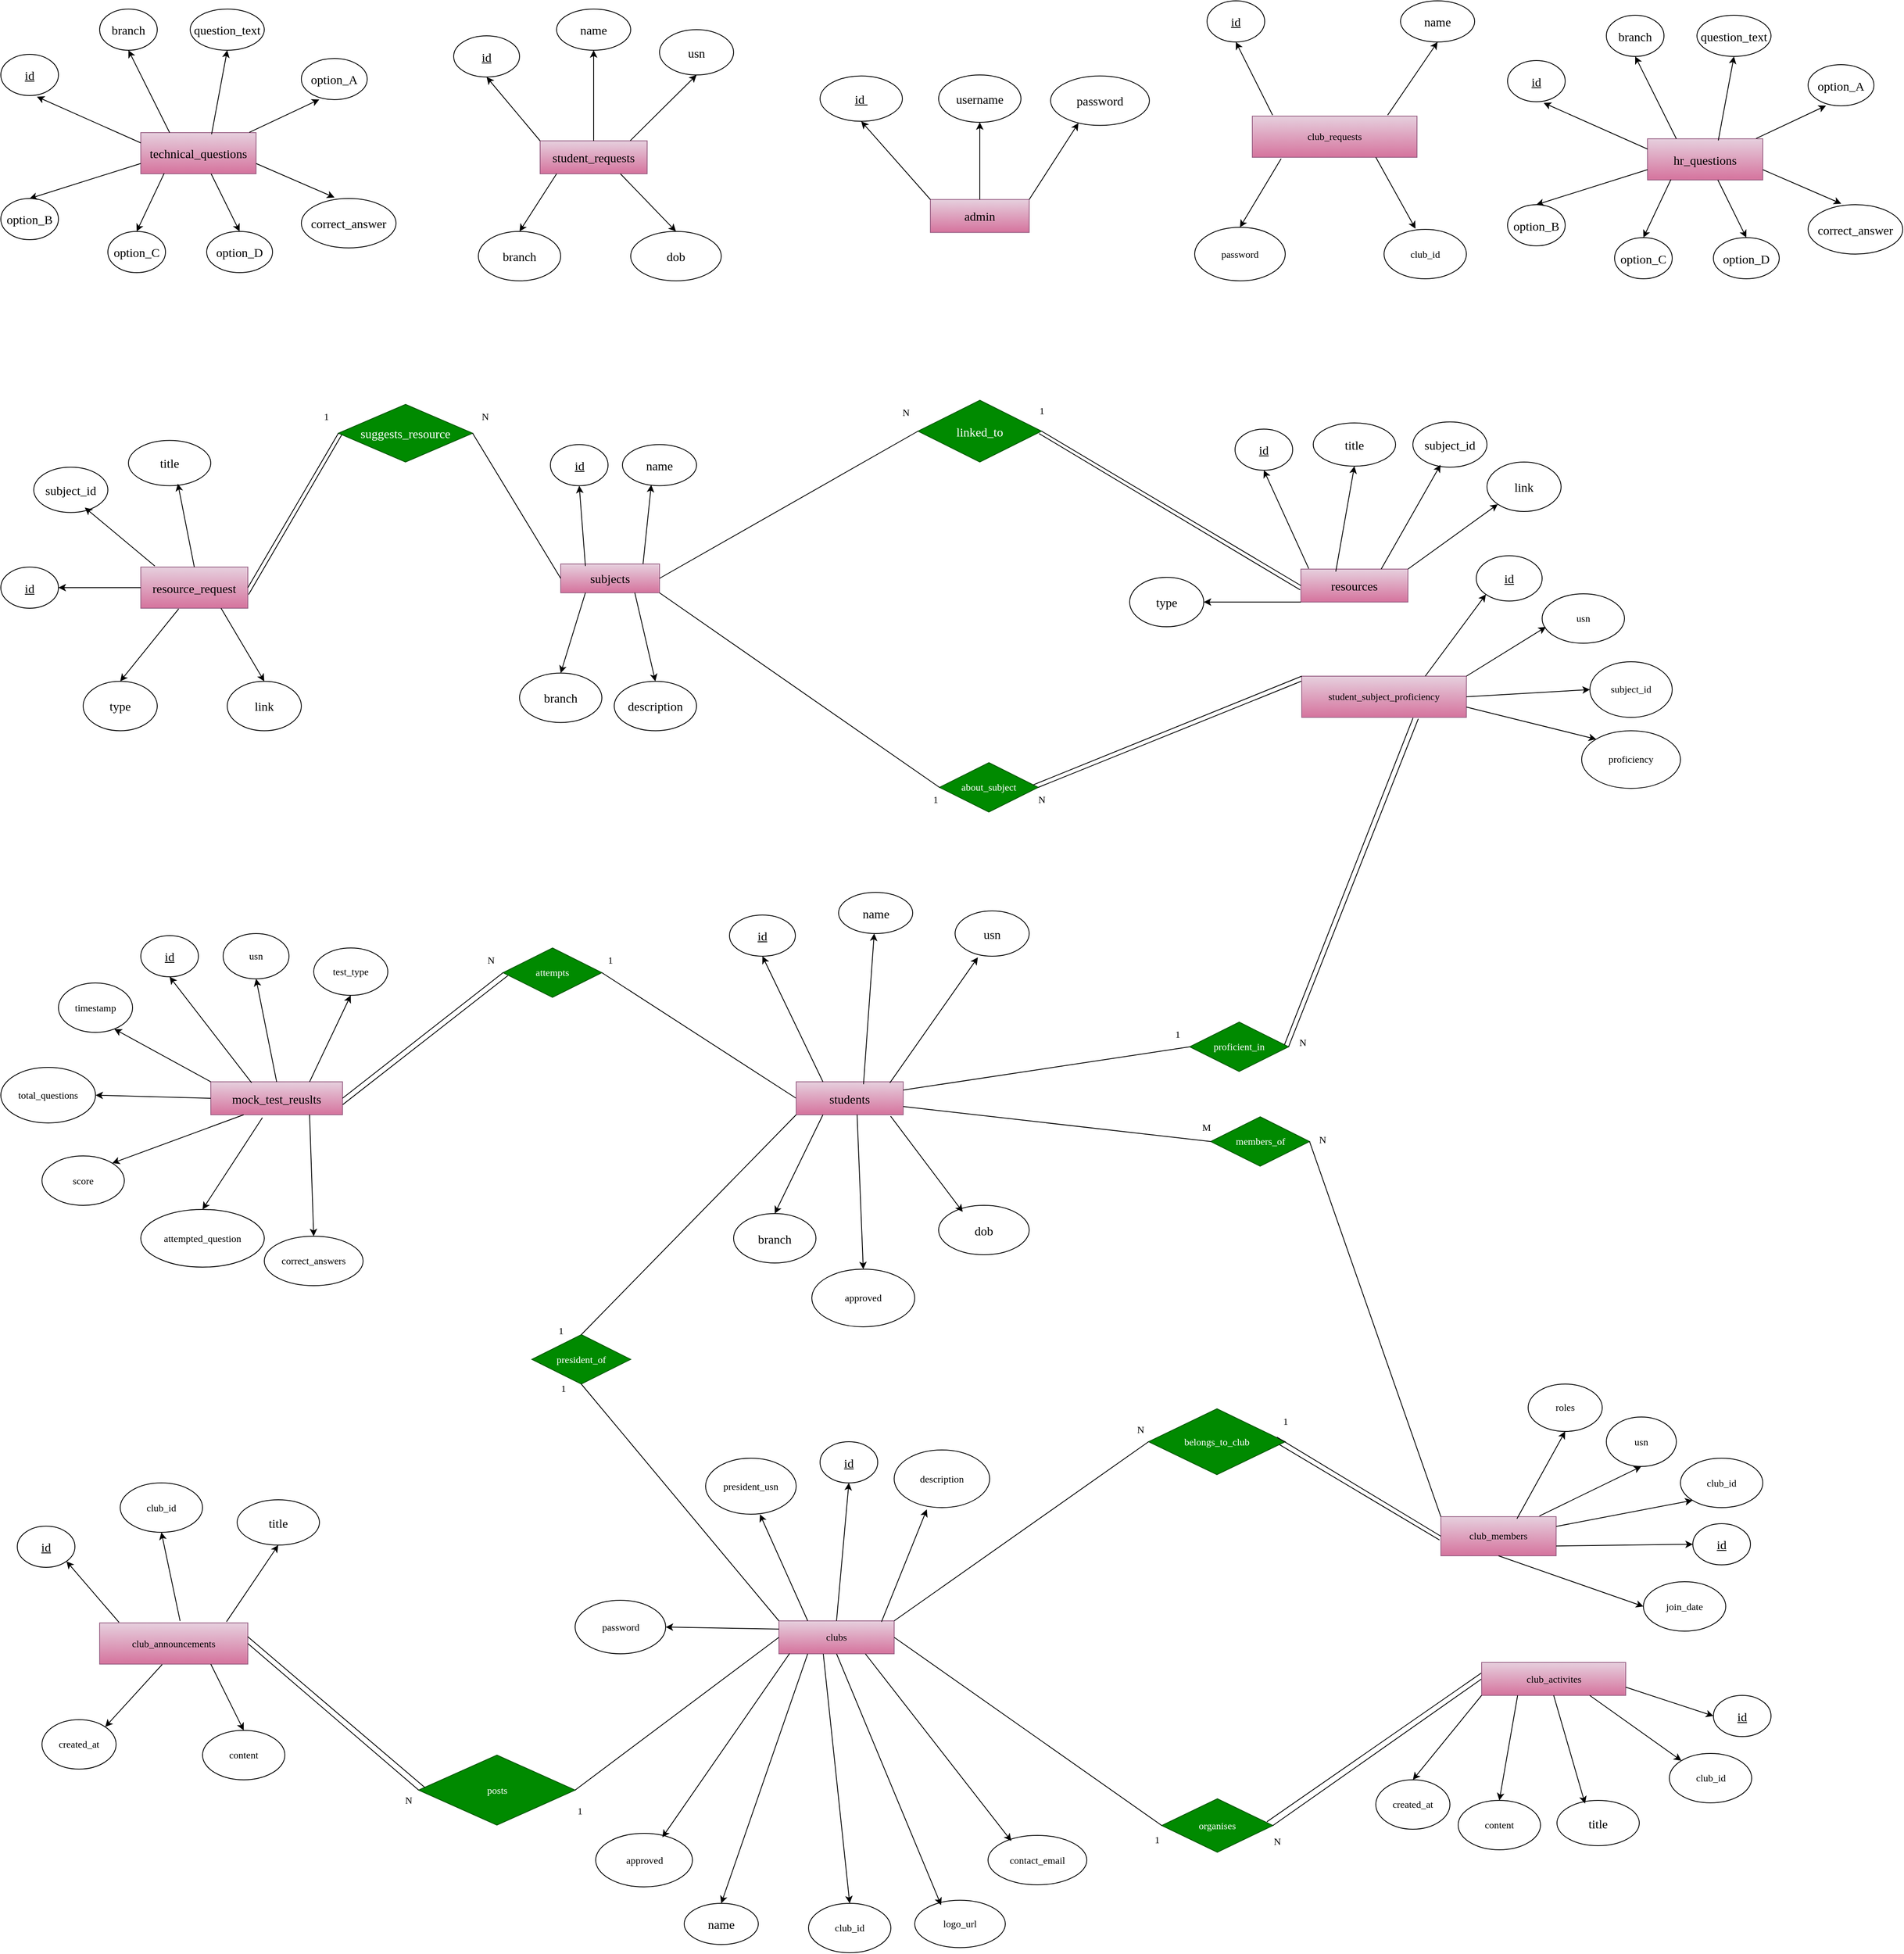 <mxfile version="26.2.14">
  <diagram name="Page-1" id="NlwlbgjPu8o2_B6J6_Zv">
    <mxGraphModel dx="4300" dy="2027" grid="1" gridSize="10" guides="1" tooltips="1" connect="1" arrows="1" fold="1" page="1" pageScale="1" pageWidth="827" pageHeight="1169" math="0" shadow="0">
      <root>
        <mxCell id="0" />
        <mxCell id="1" parent="0" />
        <mxCell id="lDHVkYLqutTyOCWwUgQS-1" value="technical_questions" style="rounded=0;whiteSpace=wrap;html=1;fontFamily=Times New Roman;fontSize=15;fillColor=#e6d0de;strokeColor=#996185;gradientColor=#d5739d;" parent="1" vertex="1">
          <mxGeometry x="-630" y="250" width="140" height="50" as="geometry" />
        </mxCell>
        <mxCell id="lDHVkYLqutTyOCWwUgQS-5" value="&lt;u&gt;id&lt;/u&gt;" style="ellipse;whiteSpace=wrap;html=1;fontFamily=Times New Roman;fontSize=15;" parent="1" vertex="1">
          <mxGeometry x="-800" y="155" width="70" height="50" as="geometry" />
        </mxCell>
        <mxCell id="lDHVkYLqutTyOCWwUgQS-9" value="branch" style="ellipse;whiteSpace=wrap;html=1;fontFamily=Times New Roman;fontSize=15;" parent="1" vertex="1">
          <mxGeometry x="-680" y="100" width="70" height="50" as="geometry" />
        </mxCell>
        <mxCell id="lDHVkYLqutTyOCWwUgQS-10" value="question_text" style="ellipse;whiteSpace=wrap;html=1;fontFamily=Times New Roman;fontSize=15;" parent="1" vertex="1">
          <mxGeometry x="-570" y="100" width="90" height="50" as="geometry" />
        </mxCell>
        <mxCell id="lDHVkYLqutTyOCWwUgQS-11" value="option_A" style="ellipse;whiteSpace=wrap;html=1;fontFamily=Times New Roman;fontSize=15;" parent="1" vertex="1">
          <mxGeometry x="-435" y="160" width="80" height="50" as="geometry" />
        </mxCell>
        <mxCell id="lDHVkYLqutTyOCWwUgQS-12" value="option_B" style="ellipse;whiteSpace=wrap;html=1;fontFamily=Times New Roman;fontSize=15;" parent="1" vertex="1">
          <mxGeometry x="-800" y="330" width="70" height="50" as="geometry" />
        </mxCell>
        <mxCell id="lDHVkYLqutTyOCWwUgQS-13" value="option_C" style="ellipse;whiteSpace=wrap;html=1;fontFamily=Times New Roman;fontSize=15;" parent="1" vertex="1">
          <mxGeometry x="-670" y="370" width="70" height="50" as="geometry" />
        </mxCell>
        <mxCell id="lDHVkYLqutTyOCWwUgQS-14" value="option_D" style="ellipse;whiteSpace=wrap;html=1;fontFamily=Times New Roman;fontSize=15;" parent="1" vertex="1">
          <mxGeometry x="-550" y="370" width="80" height="50" as="geometry" />
        </mxCell>
        <mxCell id="lDHVkYLqutTyOCWwUgQS-15" value="correct_answer" style="ellipse;whiteSpace=wrap;html=1;fontFamily=Times New Roman;fontSize=15;" parent="1" vertex="1">
          <mxGeometry x="-435" y="330" width="115" height="60" as="geometry" />
        </mxCell>
        <mxCell id="lDHVkYLqutTyOCWwUgQS-17" value="" style="endArrow=classic;html=1;rounded=0;exitX=0;exitY=0.25;exitDx=0;exitDy=0;entryX=0.626;entryY=1.028;entryDx=0;entryDy=0;entryPerimeter=0;fontFamily=Times New Roman;fontSize=15;" parent="1" source="lDHVkYLqutTyOCWwUgQS-1" target="lDHVkYLqutTyOCWwUgQS-5" edge="1">
          <mxGeometry width="50" height="50" relative="1" as="geometry">
            <mxPoint x="-750" y="250" as="sourcePoint" />
            <mxPoint x="-740" y="200" as="targetPoint" />
            <Array as="points" />
          </mxGeometry>
        </mxCell>
        <mxCell id="lDHVkYLqutTyOCWwUgQS-18" value="" style="endArrow=classic;html=1;rounded=0;entryX=0.5;entryY=1;entryDx=0;entryDy=0;fontFamily=Times New Roman;exitX=0.25;exitY=0;exitDx=0;exitDy=0;fontSize=15;" parent="1" source="lDHVkYLqutTyOCWwUgQS-1" target="lDHVkYLqutTyOCWwUgQS-9" edge="1">
          <mxGeometry width="50" height="50" relative="1" as="geometry">
            <mxPoint x="-720" y="240" as="sourcePoint" />
            <mxPoint x="-670" y="190" as="targetPoint" />
          </mxGeometry>
        </mxCell>
        <mxCell id="lDHVkYLqutTyOCWwUgQS-19" value="" style="endArrow=classic;html=1;rounded=0;entryX=0.5;entryY=1;entryDx=0;entryDy=0;fontFamily=Times New Roman;exitX=0.614;exitY=0.04;exitDx=0;exitDy=0;exitPerimeter=0;fontSize=15;" parent="1" source="lDHVkYLqutTyOCWwUgQS-1" target="lDHVkYLqutTyOCWwUgQS-10" edge="1">
          <mxGeometry width="50" height="50" relative="1" as="geometry">
            <mxPoint x="-680" y="240" as="sourcePoint" />
            <mxPoint x="-630" y="190" as="targetPoint" />
          </mxGeometry>
        </mxCell>
        <mxCell id="lDHVkYLqutTyOCWwUgQS-20" value="" style="endArrow=classic;html=1;rounded=0;entryX=0.272;entryY=0.996;entryDx=0;entryDy=0;entryPerimeter=0;fontFamily=Times New Roman;exitX=0.942;exitY=-0.006;exitDx=0;exitDy=0;exitPerimeter=0;fontSize=15;" parent="1" source="lDHVkYLqutTyOCWwUgQS-1" target="lDHVkYLqutTyOCWwUgQS-11" edge="1">
          <mxGeometry width="50" height="50" relative="1" as="geometry">
            <mxPoint x="-640" y="240" as="sourcePoint" />
            <mxPoint x="-590" y="190" as="targetPoint" />
          </mxGeometry>
        </mxCell>
        <mxCell id="lDHVkYLqutTyOCWwUgQS-21" value="" style="endArrow=classic;html=1;rounded=0;entryX=0.5;entryY=0;entryDx=0;entryDy=0;fontFamily=Times New Roman;exitX=0;exitY=0.75;exitDx=0;exitDy=0;fontSize=15;" parent="1" source="lDHVkYLqutTyOCWwUgQS-1" target="lDHVkYLqutTyOCWwUgQS-12" edge="1">
          <mxGeometry width="50" height="50" relative="1" as="geometry">
            <mxPoint x="-740" y="270" as="sourcePoint" />
            <mxPoint x="-690" y="220" as="targetPoint" />
          </mxGeometry>
        </mxCell>
        <mxCell id="lDHVkYLqutTyOCWwUgQS-22" value="" style="endArrow=classic;html=1;rounded=0;entryX=0.5;entryY=0;entryDx=0;entryDy=0;fontFamily=Times New Roman;exitX=0.203;exitY=0.989;exitDx=0;exitDy=0;exitPerimeter=0;fontSize=15;" parent="1" source="lDHVkYLqutTyOCWwUgQS-1" target="lDHVkYLqutTyOCWwUgQS-13" edge="1">
          <mxGeometry width="50" height="50" relative="1" as="geometry">
            <mxPoint x="-720" y="290" as="sourcePoint" />
            <mxPoint x="-670" y="230" as="targetPoint" />
          </mxGeometry>
        </mxCell>
        <mxCell id="lDHVkYLqutTyOCWwUgQS-23" value="" style="endArrow=classic;html=1;rounded=0;entryX=0.5;entryY=0;entryDx=0;entryDy=0;fontFamily=Times New Roman;exitX=0.61;exitY=1;exitDx=0;exitDy=0;exitPerimeter=0;fontSize=15;" parent="1" source="lDHVkYLqutTyOCWwUgQS-1" target="lDHVkYLqutTyOCWwUgQS-14" edge="1">
          <mxGeometry width="50" height="50" relative="1" as="geometry">
            <mxPoint x="-670" y="280" as="sourcePoint" />
            <mxPoint x="-620" y="230" as="targetPoint" />
          </mxGeometry>
        </mxCell>
        <mxCell id="lDHVkYLqutTyOCWwUgQS-24" value="" style="endArrow=classic;html=1;rounded=0;entryX=0.35;entryY=-0.02;entryDx=0;entryDy=0;entryPerimeter=0;fontFamily=Times New Roman;exitX=1;exitY=0.75;exitDx=0;exitDy=0;fontSize=15;" parent="1" source="lDHVkYLqutTyOCWwUgQS-1" target="lDHVkYLqutTyOCWwUgQS-15" edge="1">
          <mxGeometry width="50" height="50" relative="1" as="geometry">
            <mxPoint x="-630" y="270" as="sourcePoint" />
            <mxPoint x="-580" y="220" as="targetPoint" />
          </mxGeometry>
        </mxCell>
        <mxCell id="lDHVkYLqutTyOCWwUgQS-26" value="&lt;u&gt;id&lt;/u&gt;" style="ellipse;whiteSpace=wrap;html=1;fontFamily=Times New Roman;fontSize=15;" parent="1" vertex="1">
          <mxGeometry x="-250" y="132.5" width="80" height="50" as="geometry" />
        </mxCell>
        <mxCell id="lDHVkYLqutTyOCWwUgQS-27" value="name" style="ellipse;whiteSpace=wrap;html=1;fontFamily=Times New Roman;fontSize=15;" parent="1" vertex="1">
          <mxGeometry x="-125" y="100" width="90" height="50" as="geometry" />
        </mxCell>
        <mxCell id="lDHVkYLqutTyOCWwUgQS-28" value="usn" style="ellipse;whiteSpace=wrap;html=1;fontFamily=Times New Roman;fontSize=15;" parent="1" vertex="1">
          <mxGeometry y="125" width="90" height="55" as="geometry" />
        </mxCell>
        <mxCell id="lDHVkYLqutTyOCWwUgQS-29" value="student_requests" style="rounded=0;whiteSpace=wrap;html=1;fontFamily=Times New Roman;fontSize=15;fillColor=#e6d0de;strokeColor=#996185;gradientColor=#d5739d;" parent="1" vertex="1">
          <mxGeometry x="-145" y="260" width="130" height="40" as="geometry" />
        </mxCell>
        <mxCell id="lDHVkYLqutTyOCWwUgQS-30" value="branch" style="ellipse;whiteSpace=wrap;html=1;fontFamily=Times New Roman;fontSize=15;" parent="1" vertex="1">
          <mxGeometry x="-220" y="370" width="100" height="60" as="geometry" />
        </mxCell>
        <mxCell id="lDHVkYLqutTyOCWwUgQS-31" value="dob" style="ellipse;whiteSpace=wrap;html=1;fontFamily=Times New Roman;fontSize=15;" parent="1" vertex="1">
          <mxGeometry x="-35" y="370" width="110" height="60" as="geometry" />
        </mxCell>
        <mxCell id="lDHVkYLqutTyOCWwUgQS-32" value="" style="endArrow=classic;html=1;rounded=0;entryX=0.5;entryY=1;entryDx=0;entryDy=0;exitX=0;exitY=0;exitDx=0;exitDy=0;fontFamily=Times New Roman;fontSize=15;" parent="1" source="lDHVkYLqutTyOCWwUgQS-29" target="lDHVkYLqutTyOCWwUgQS-26" edge="1">
          <mxGeometry width="50" height="50" relative="1" as="geometry">
            <mxPoint x="-260" y="250" as="sourcePoint" />
            <mxPoint x="-210" y="230" as="targetPoint" />
          </mxGeometry>
        </mxCell>
        <mxCell id="lDHVkYLqutTyOCWwUgQS-33" value="" style="endArrow=classic;html=1;rounded=0;fontFamily=Times New Roman;exitX=0.5;exitY=0;exitDx=0;exitDy=0;fontSize=15;" parent="1" source="lDHVkYLqutTyOCWwUgQS-29" target="lDHVkYLqutTyOCWwUgQS-27" edge="1">
          <mxGeometry width="50" height="50" relative="1" as="geometry">
            <mxPoint x="-200" y="260" as="sourcePoint" />
            <mxPoint x="-150" y="210" as="targetPoint" />
          </mxGeometry>
        </mxCell>
        <mxCell id="lDHVkYLqutTyOCWwUgQS-34" value="" style="endArrow=classic;html=1;rounded=0;entryX=0.5;entryY=1;entryDx=0;entryDy=0;fontFamily=Times New Roman;exitX=0.842;exitY=-0.005;exitDx=0;exitDy=0;exitPerimeter=0;fontSize=15;" parent="1" source="lDHVkYLqutTyOCWwUgQS-29" target="lDHVkYLqutTyOCWwUgQS-28" edge="1">
          <mxGeometry width="50" height="50" relative="1" as="geometry">
            <mxPoint x="-150" y="260" as="sourcePoint" />
            <mxPoint x="-100" y="210" as="targetPoint" />
            <Array as="points" />
          </mxGeometry>
        </mxCell>
        <mxCell id="lDHVkYLqutTyOCWwUgQS-35" value="" style="endArrow=classic;html=1;rounded=0;entryX=0.5;entryY=0;entryDx=0;entryDy=0;fontFamily=Times New Roman;exitX=0.154;exitY=1;exitDx=0;exitDy=0;exitPerimeter=0;fontSize=15;" parent="1" source="lDHVkYLqutTyOCWwUgQS-29" target="lDHVkYLqutTyOCWwUgQS-30" edge="1">
          <mxGeometry width="50" height="50" relative="1" as="geometry">
            <mxPoint x="-250" y="300" as="sourcePoint" />
            <mxPoint x="-200" y="250" as="targetPoint" />
          </mxGeometry>
        </mxCell>
        <mxCell id="lDHVkYLqutTyOCWwUgQS-36" value="" style="endArrow=classic;html=1;rounded=0;entryX=0.5;entryY=0;entryDx=0;entryDy=0;fontFamily=Times New Roman;exitX=0.75;exitY=1;exitDx=0;exitDy=0;fontSize=15;" parent="1" source="lDHVkYLqutTyOCWwUgQS-29" target="lDHVkYLqutTyOCWwUgQS-31" edge="1">
          <mxGeometry width="50" height="50" relative="1" as="geometry">
            <mxPoint x="-30" y="297" as="sourcePoint" />
            <mxPoint x="-110" y="250" as="targetPoint" />
          </mxGeometry>
        </mxCell>
        <mxCell id="lDHVkYLqutTyOCWwUgQS-37" value="&lt;u&gt;id&amp;nbsp;&lt;/u&gt;" style="ellipse;whiteSpace=wrap;html=1;fontFamily=Times New Roman;fontSize=15;" parent="1" vertex="1">
          <mxGeometry x="195" y="181.25" width="100" height="55" as="geometry" />
        </mxCell>
        <mxCell id="lDHVkYLqutTyOCWwUgQS-38" value="username" style="ellipse;whiteSpace=wrap;html=1;fontFamily=Times New Roman;fontSize=15;" parent="1" vertex="1">
          <mxGeometry x="339" y="180" width="100" height="57.5" as="geometry" />
        </mxCell>
        <mxCell id="lDHVkYLqutTyOCWwUgQS-39" value="password" style="ellipse;whiteSpace=wrap;html=1;fontFamily=Times New Roman;fontSize=15;" parent="1" vertex="1">
          <mxGeometry x="475" y="181.25" width="120" height="60" as="geometry" />
        </mxCell>
        <mxCell id="lDHVkYLqutTyOCWwUgQS-40" value="admin" style="rounded=0;whiteSpace=wrap;html=1;fontFamily=Times New Roman;fontSize=15;fillColor=#e6d0de;strokeColor=#996185;gradientColor=#d5739d;" parent="1" vertex="1">
          <mxGeometry x="329" y="331.25" width="120" height="40" as="geometry" />
        </mxCell>
        <mxCell id="lDHVkYLqutTyOCWwUgQS-41" value="" style="endArrow=classic;html=1;rounded=0;entryX=0.5;entryY=1;entryDx=0;entryDy=0;exitX=0.5;exitY=0;exitDx=0;exitDy=0;fontFamily=Times New Roman;fontSize=15;" parent="1" source="lDHVkYLqutTyOCWwUgQS-40" target="lDHVkYLqutTyOCWwUgQS-38" edge="1">
          <mxGeometry width="50" height="50" relative="1" as="geometry">
            <mxPoint x="379" y="331.25" as="sourcePoint" />
            <mxPoint x="429" y="281.25" as="targetPoint" />
          </mxGeometry>
        </mxCell>
        <mxCell id="lDHVkYLqutTyOCWwUgQS-43" value="" style="endArrow=classic;html=1;rounded=0;entryX=0.5;entryY=1;entryDx=0;entryDy=0;exitX=0;exitY=0;exitDx=0;exitDy=0;fontFamily=Times New Roman;fontSize=15;" parent="1" source="lDHVkYLqutTyOCWwUgQS-40" target="lDHVkYLqutTyOCWwUgQS-37" edge="1">
          <mxGeometry width="50" height="50" relative="1" as="geometry">
            <mxPoint x="329" y="351.25" as="sourcePoint" />
            <mxPoint x="379" y="301.25" as="targetPoint" />
          </mxGeometry>
        </mxCell>
        <mxCell id="lDHVkYLqutTyOCWwUgQS-44" value="" style="endArrow=classic;html=1;rounded=0;entryX=0.282;entryY=0.953;entryDx=0;entryDy=0;entryPerimeter=0;fontFamily=Times New Roman;exitX=1;exitY=0;exitDx=0;exitDy=0;fontSize=15;" parent="1" source="lDHVkYLqutTyOCWwUgQS-40" target="lDHVkYLqutTyOCWwUgQS-39" edge="1">
          <mxGeometry width="50" height="50" relative="1" as="geometry">
            <mxPoint x="449" y="331.25" as="sourcePoint" />
            <mxPoint x="499" y="281.25" as="targetPoint" />
          </mxGeometry>
        </mxCell>
        <mxCell id="lDHVkYLqutTyOCWwUgQS-45" value="resource_request" style="rounded=0;whiteSpace=wrap;html=1;fontFamily=Times New Roman;fontSize=15;fillColor=#e6d0de;strokeColor=#996185;gradientColor=#d5739d;" parent="1" vertex="1">
          <mxGeometry x="-630" y="777.5" width="130" height="50" as="geometry" />
        </mxCell>
        <mxCell id="lDHVkYLqutTyOCWwUgQS-46" value="suggests_resource" style="shape=rhombus;perimeter=rhombusPerimeter;whiteSpace=wrap;html=1;align=center;fontFamily=Times New Roman;fontSize=15;fillColor=#008a00;strokeColor=#005700;fontColor=#ffffff;" parent="1" vertex="1">
          <mxGeometry x="-390" y="580" width="163" height="70" as="geometry" />
        </mxCell>
        <mxCell id="lDHVkYLqutTyOCWwUgQS-47" value="&lt;u&gt;id&lt;/u&gt;" style="ellipse;whiteSpace=wrap;html=1;fontFamily=Times New Roman;fontSize=15;" parent="1" vertex="1">
          <mxGeometry x="-800" y="777.5" width="70" height="50" as="geometry" />
        </mxCell>
        <mxCell id="lDHVkYLqutTyOCWwUgQS-48" value="subject_id" style="ellipse;whiteSpace=wrap;html=1;fontFamily=Times New Roman;fontSize=15;" parent="1" vertex="1">
          <mxGeometry x="-760" y="656.25" width="90" height="55" as="geometry" />
        </mxCell>
        <mxCell id="lDHVkYLqutTyOCWwUgQS-49" value="title" style="ellipse;whiteSpace=wrap;html=1;fontFamily=Times New Roman;fontSize=15;" parent="1" vertex="1">
          <mxGeometry x="-645" y="623.75" width="100" height="55" as="geometry" />
        </mxCell>
        <mxCell id="lDHVkYLqutTyOCWwUgQS-50" value="type" style="ellipse;whiteSpace=wrap;html=1;fontFamily=Times New Roman;fontSize=15;" parent="1" vertex="1">
          <mxGeometry x="-700" y="916.25" width="90" height="60" as="geometry" />
        </mxCell>
        <mxCell id="lDHVkYLqutTyOCWwUgQS-51" value="link" style="ellipse;whiteSpace=wrap;html=1;fontFamily=Times New Roman;fontSize=15;" parent="1" vertex="1">
          <mxGeometry x="-525" y="916.25" width="90" height="60" as="geometry" />
        </mxCell>
        <mxCell id="lDHVkYLqutTyOCWwUgQS-52" value="" style="endArrow=classic;html=1;rounded=0;entryX=0.6;entryY=0.955;entryDx=0;entryDy=0;entryPerimeter=0;fontFamily=Times New Roman;fontSize=15;exitX=0.5;exitY=0;exitDx=0;exitDy=0;" parent="1" source="lDHVkYLqutTyOCWwUgQS-45" target="lDHVkYLqutTyOCWwUgQS-49" edge="1">
          <mxGeometry width="50" height="50" relative="1" as="geometry">
            <mxPoint x="-420" y="770" as="sourcePoint" />
            <mxPoint x="-370" y="690" as="targetPoint" />
          </mxGeometry>
        </mxCell>
        <mxCell id="lDHVkYLqutTyOCWwUgQS-53" value="" style="endArrow=classic;html=1;rounded=0;entryX=0.689;entryY=0.891;entryDx=0;entryDy=0;fontFamily=Times New Roman;fontSize=15;exitX=0.131;exitY=-0.025;exitDx=0;exitDy=0;exitPerimeter=0;entryPerimeter=0;" parent="1" source="lDHVkYLqutTyOCWwUgQS-45" target="lDHVkYLqutTyOCWwUgQS-48" edge="1">
          <mxGeometry width="50" height="50" relative="1" as="geometry">
            <mxPoint x="-490" y="770" as="sourcePoint" />
            <mxPoint x="-440" y="720" as="targetPoint" />
          </mxGeometry>
        </mxCell>
        <mxCell id="lDHVkYLqutTyOCWwUgQS-54" value="" style="endArrow=classic;html=1;rounded=0;entryX=0.5;entryY=0;entryDx=0;entryDy=0;fontFamily=Times New Roman;fontSize=15;exitX=0.354;exitY=1.015;exitDx=0;exitDy=0;exitPerimeter=0;" parent="1" source="lDHVkYLqutTyOCWwUgQS-45" target="lDHVkYLqutTyOCWwUgQS-50" edge="1">
          <mxGeometry width="50" height="50" relative="1" as="geometry">
            <mxPoint x="-540" y="820" as="sourcePoint" />
            <mxPoint x="-490" y="770" as="targetPoint" />
          </mxGeometry>
        </mxCell>
        <mxCell id="lDHVkYLqutTyOCWwUgQS-55" value="" style="endArrow=classic;html=1;rounded=0;entryX=0.5;entryY=0;entryDx=0;entryDy=0;fontFamily=Times New Roman;fontSize=15;exitX=0.75;exitY=1;exitDx=0;exitDy=0;" parent="1" source="lDHVkYLqutTyOCWwUgQS-45" target="lDHVkYLqutTyOCWwUgQS-51" edge="1">
          <mxGeometry width="50" height="50" relative="1" as="geometry">
            <mxPoint x="-460" y="820" as="sourcePoint" />
            <mxPoint x="-410" y="770" as="targetPoint" />
          </mxGeometry>
        </mxCell>
        <mxCell id="lDHVkYLqutTyOCWwUgQS-58" value="" style="endArrow=classic;html=1;rounded=0;exitX=0;exitY=0.5;exitDx=0;exitDy=0;fontFamily=Times New Roman;fontSize=15;entryX=1;entryY=0.5;entryDx=0;entryDy=0;" parent="1" source="lDHVkYLqutTyOCWwUgQS-45" target="lDHVkYLqutTyOCWwUgQS-47" edge="1">
          <mxGeometry width="50" height="50" relative="1" as="geometry">
            <mxPoint x="-540" y="770" as="sourcePoint" />
            <mxPoint x="-729" y="803" as="targetPoint" />
          </mxGeometry>
        </mxCell>
        <mxCell id="lDHVkYLqutTyOCWwUgQS-59" value="" style="endArrow=none;html=1;rounded=0;entryX=0;entryY=0.5;entryDx=0;entryDy=0;exitX=1;exitY=0.5;exitDx=0;exitDy=0;fontFamily=Times New Roman;fontSize=15;" parent="1" source="lDHVkYLqutTyOCWwUgQS-45" target="lDHVkYLqutTyOCWwUgQS-46" edge="1">
          <mxGeometry width="50" height="50" relative="1" as="geometry">
            <mxPoint x="-420" y="800" as="sourcePoint" />
            <mxPoint x="-330" y="805" as="targetPoint" />
          </mxGeometry>
        </mxCell>
        <mxCell id="lDHVkYLqutTyOCWwUgQS-60" value="&lt;font&gt;subjects&lt;/font&gt;" style="rounded=0;whiteSpace=wrap;html=1;fontFamily=Times New Roman;fontSize=15;fillColor=#e6d0de;strokeColor=#996185;gradientColor=#d5739d;" parent="1" vertex="1">
          <mxGeometry x="-120" y="773.75" width="120" height="35" as="geometry" />
        </mxCell>
        <mxCell id="lDHVkYLqutTyOCWwUgQS-61" value="" style="endArrow=none;html=1;rounded=0;exitX=1;exitY=0.5;exitDx=0;exitDy=0;entryX=0;entryY=0.5;entryDx=0;entryDy=0;fontFamily=Times New Roman;fontSize=15;" parent="1" source="lDHVkYLqutTyOCWwUgQS-46" target="lDHVkYLqutTyOCWwUgQS-60" edge="1">
          <mxGeometry width="50" height="50" relative="1" as="geometry">
            <mxPoint x="-170" y="790" as="sourcePoint" />
            <mxPoint x="-120" y="740" as="targetPoint" />
          </mxGeometry>
        </mxCell>
        <mxCell id="lDHVkYLqutTyOCWwUgQS-62" value="&lt;u&gt;id&lt;/u&gt;" style="ellipse;whiteSpace=wrap;html=1;fontFamily=Times New Roman;fontSize=15;" parent="1" vertex="1">
          <mxGeometry x="-132.5" y="628.75" width="70" height="50" as="geometry" />
        </mxCell>
        <mxCell id="lDHVkYLqutTyOCWwUgQS-63" value="&lt;font&gt;name&lt;/font&gt;" style="ellipse;whiteSpace=wrap;html=1;fontFamily=Times New Roman;fontSize=15;" parent="1" vertex="1">
          <mxGeometry x="-45" y="628.75" width="90" height="50" as="geometry" />
        </mxCell>
        <mxCell id="lDHVkYLqutTyOCWwUgQS-64" value="&lt;font&gt;branch&lt;/font&gt;" style="ellipse;whiteSpace=wrap;html=1;fontFamily=Times New Roman;fontSize=15;" parent="1" vertex="1">
          <mxGeometry x="-170" y="906.25" width="100" height="60" as="geometry" />
        </mxCell>
        <mxCell id="lDHVkYLqutTyOCWwUgQS-65" value="&lt;font&gt;description&lt;/font&gt;" style="ellipse;whiteSpace=wrap;html=1;fontFamily=Times New Roman;fontSize=15;" parent="1" vertex="1">
          <mxGeometry x="-55" y="916.25" width="100" height="60" as="geometry" />
        </mxCell>
        <mxCell id="lDHVkYLqutTyOCWwUgQS-68" value="" style="endArrow=classic;html=1;rounded=0;entryX=0.389;entryY=0.978;entryDx=0;entryDy=0;entryPerimeter=0;fontFamily=Times New Roman;fontSize=15;" parent="1" target="lDHVkYLqutTyOCWwUgQS-63" edge="1">
          <mxGeometry width="50" height="50" relative="1" as="geometry">
            <mxPoint x="-20" y="773.75" as="sourcePoint" />
            <mxPoint x="30" y="723.75" as="targetPoint" />
          </mxGeometry>
        </mxCell>
        <mxCell id="lDHVkYLqutTyOCWwUgQS-69" value="" style="endArrow=classic;html=1;rounded=0;entryX=0.5;entryY=0;entryDx=0;entryDy=0;exitX=0.25;exitY=1;exitDx=0;exitDy=0;fontFamily=Times New Roman;fontSize=15;" parent="1" source="lDHVkYLqutTyOCWwUgQS-60" target="lDHVkYLqutTyOCWwUgQS-64" edge="1">
          <mxGeometry width="50" height="50" relative="1" as="geometry">
            <mxPoint x="-110" y="808.75" as="sourcePoint" />
            <mxPoint x="-60" y="758.75" as="targetPoint" />
          </mxGeometry>
        </mxCell>
        <mxCell id="lDHVkYLqutTyOCWwUgQS-72" value="" style="endArrow=classic;html=1;rounded=0;entryX=0.5;entryY=0;entryDx=0;entryDy=0;fontFamily=Times New Roman;fontSize=15;exitX=0.75;exitY=1;exitDx=0;exitDy=0;" parent="1" source="lDHVkYLqutTyOCWwUgQS-60" target="lDHVkYLqutTyOCWwUgQS-65" edge="1">
          <mxGeometry width="50" height="50" relative="1" as="geometry">
            <mxPoint x="-30" y="808.75" as="sourcePoint" />
            <mxPoint x="20" y="758.75" as="targetPoint" />
          </mxGeometry>
        </mxCell>
        <mxCell id="lDHVkYLqutTyOCWwUgQS-74" value="" style="endArrow=classic;html=1;rounded=0;entryX=0.5;entryY=1;entryDx=0;entryDy=0;exitX=0.25;exitY=0.071;exitDx=0;exitDy=0;exitPerimeter=0;fontFamily=Times New Roman;fontSize=15;" parent="1" source="lDHVkYLqutTyOCWwUgQS-60" target="lDHVkYLqutTyOCWwUgQS-62" edge="1">
          <mxGeometry width="50" height="50" relative="1" as="geometry">
            <mxPoint x="-100" y="766.25" as="sourcePoint" />
            <mxPoint x="-60" y="723.75" as="targetPoint" />
          </mxGeometry>
        </mxCell>
        <mxCell id="lDHVkYLqutTyOCWwUgQS-75" value="&lt;font&gt;linked_to&lt;/font&gt;" style="shape=rhombus;perimeter=rhombusPerimeter;whiteSpace=wrap;html=1;align=center;fontFamily=Times New Roman;fontSize=15;fillColor=#008a00;strokeColor=#005700;fontColor=#ffffff;" parent="1" vertex="1">
          <mxGeometry x="314" y="575" width="150" height="75" as="geometry" />
        </mxCell>
        <mxCell id="lDHVkYLqutTyOCWwUgQS-76" value="" style="endArrow=none;html=1;rounded=0;entryX=0;entryY=0.5;entryDx=0;entryDy=0;exitX=1;exitY=0.5;exitDx=0;exitDy=0;fontFamily=Times New Roman;fontSize=15;" parent="1" source="lDHVkYLqutTyOCWwUgQS-60" target="lDHVkYLqutTyOCWwUgQS-75" edge="1">
          <mxGeometry relative="1" as="geometry">
            <mxPoint x="30" y="794.5" as="sourcePoint" />
            <mxPoint x="190" y="794.5" as="targetPoint" />
          </mxGeometry>
        </mxCell>
        <mxCell id="lDHVkYLqutTyOCWwUgQS-77" value="&lt;font&gt;resources&lt;/font&gt;" style="rounded=0;whiteSpace=wrap;html=1;fontFamily=Times New Roman;fontSize=15;fillColor=#e6d0de;strokeColor=#996185;gradientColor=#d5739d;" parent="1" vertex="1">
          <mxGeometry x="779" y="780" width="130" height="40" as="geometry" />
        </mxCell>
        <mxCell id="lDHVkYLqutTyOCWwUgQS-78" value="" style="endArrow=none;html=1;rounded=0;entryX=0;entryY=0.5;entryDx=0;entryDy=0;exitX=1;exitY=0.5;exitDx=0;exitDy=0;fontFamily=Times New Roman;fontSize=15;" parent="1" source="lDHVkYLqutTyOCWwUgQS-75" target="lDHVkYLqutTyOCWwUgQS-77" edge="1">
          <mxGeometry width="50" height="50" relative="1" as="geometry">
            <mxPoint x="540" y="790" as="sourcePoint" />
            <mxPoint x="590" y="740" as="targetPoint" />
          </mxGeometry>
        </mxCell>
        <mxCell id="lDHVkYLqutTyOCWwUgQS-79" value="&lt;u&gt;id&lt;/u&gt;" style="ellipse;whiteSpace=wrap;html=1;fontFamily=Times New Roman;fontSize=15;" parent="1" vertex="1">
          <mxGeometry x="699" y="610" width="70" height="50" as="geometry" />
        </mxCell>
        <mxCell id="lDHVkYLqutTyOCWwUgQS-80" value="title" style="ellipse;whiteSpace=wrap;html=1;fontFamily=Times New Roman;fontSize=15;" parent="1" vertex="1">
          <mxGeometry x="794" y="602.5" width="100" height="52.5" as="geometry" />
        </mxCell>
        <mxCell id="lDHVkYLqutTyOCWwUgQS-81" value="subject_id" style="ellipse;whiteSpace=wrap;html=1;fontFamily=Times New Roman;fontSize=15;" parent="1" vertex="1">
          <mxGeometry x="915" y="601.25" width="90" height="55" as="geometry" />
        </mxCell>
        <mxCell id="lDHVkYLqutTyOCWwUgQS-82" value="link" style="ellipse;whiteSpace=wrap;html=1;fontFamily=Times New Roman;fontSize=15;" parent="1" vertex="1">
          <mxGeometry x="1005" y="650" width="90" height="60" as="geometry" />
        </mxCell>
        <mxCell id="lDHVkYLqutTyOCWwUgQS-83" value="type" style="ellipse;whiteSpace=wrap;html=1;fontFamily=Times New Roman;fontSize=15;" parent="1" vertex="1">
          <mxGeometry x="571" y="790" width="90" height="60" as="geometry" />
        </mxCell>
        <mxCell id="lDHVkYLqutTyOCWwUgQS-84" value="" style="endArrow=classic;html=1;rounded=0;entryX=0.373;entryY=0.948;entryDx=0;entryDy=0;exitX=0.75;exitY=0;exitDx=0;exitDy=0;fontFamily=Times New Roman;fontSize=15;entryPerimeter=0;" parent="1" source="lDHVkYLqutTyOCWwUgQS-77" target="lDHVkYLqutTyOCWwUgQS-81" edge="1">
          <mxGeometry width="50" height="50" relative="1" as="geometry">
            <mxPoint x="809" y="777.5" as="sourcePoint" />
            <mxPoint x="859" y="727.5" as="targetPoint" />
          </mxGeometry>
        </mxCell>
        <mxCell id="lDHVkYLqutTyOCWwUgQS-85" value="" style="endArrow=classic;html=1;rounded=0;entryX=0.5;entryY=1;entryDx=0;entryDy=0;exitX=0.326;exitY=0.075;exitDx=0;exitDy=0;fontFamily=Times New Roman;fontSize=15;exitPerimeter=0;" parent="1" source="lDHVkYLqutTyOCWwUgQS-77" target="lDHVkYLqutTyOCWwUgQS-80" edge="1">
          <mxGeometry width="50" height="50" relative="1" as="geometry">
            <mxPoint x="739" y="777.5" as="sourcePoint" />
            <mxPoint x="789" y="727.5" as="targetPoint" />
          </mxGeometry>
        </mxCell>
        <mxCell id="lDHVkYLqutTyOCWwUgQS-86" value="" style="endArrow=classic;html=1;rounded=0;entryX=0.5;entryY=1;entryDx=0;entryDy=0;fontFamily=Times New Roman;fontSize=15;exitX=0.073;exitY=-0.018;exitDx=0;exitDy=0;exitPerimeter=0;" parent="1" source="lDHVkYLqutTyOCWwUgQS-77" target="lDHVkYLqutTyOCWwUgQS-79" edge="1">
          <mxGeometry width="50" height="50" relative="1" as="geometry">
            <mxPoint x="685" y="777.5" as="sourcePoint" />
            <mxPoint x="735" y="727.5" as="targetPoint" />
          </mxGeometry>
        </mxCell>
        <mxCell id="lDHVkYLqutTyOCWwUgQS-87" value="" style="endArrow=classic;html=1;rounded=0;entryX=1;entryY=0.5;entryDx=0;entryDy=0;exitX=0;exitY=1;exitDx=0;exitDy=0;fontFamily=Times New Roman;fontSize=15;" parent="1" source="lDHVkYLqutTyOCWwUgQS-77" target="lDHVkYLqutTyOCWwUgQS-83" edge="1">
          <mxGeometry width="50" height="50" relative="1" as="geometry">
            <mxPoint x="685" y="817.5" as="sourcePoint" />
            <mxPoint x="735" y="767.5" as="targetPoint" />
          </mxGeometry>
        </mxCell>
        <mxCell id="lDHVkYLqutTyOCWwUgQS-88" value="" style="endArrow=classic;html=1;rounded=0;entryX=0;entryY=1;entryDx=0;entryDy=0;fontFamily=Times New Roman;fontSize=15;exitX=1;exitY=0;exitDx=0;exitDy=0;" parent="1" source="lDHVkYLqutTyOCWwUgQS-77" target="lDHVkYLqutTyOCWwUgQS-82" edge="1">
          <mxGeometry width="50" height="50" relative="1" as="geometry">
            <mxPoint x="784" y="817.5" as="sourcePoint" />
            <mxPoint x="834" y="767.5" as="targetPoint" />
          </mxGeometry>
        </mxCell>
        <mxCell id="lDHVkYLqutTyOCWwUgQS-92" value="&lt;font&gt;mock_test_reuslts&lt;/font&gt;" style="rounded=0;whiteSpace=wrap;html=1;fontFamily=Times New Roman;fontSize=15;fillColor=#e6d0de;strokeColor=#996185;gradientColor=#d5739d;" parent="1" vertex="1">
          <mxGeometry x="-545" y="1402.5" width="160" height="40" as="geometry" />
        </mxCell>
        <mxCell id="lDHVkYLqutTyOCWwUgQS-93" value="usn" style="ellipse;whiteSpace=wrap;html=1;fontFamily=Times New Roman;" parent="1" vertex="1">
          <mxGeometry x="-530" y="1222.5" width="80" height="55" as="geometry" />
        </mxCell>
        <mxCell id="lDHVkYLqutTyOCWwUgQS-94" value="&lt;u&gt;id&lt;/u&gt;" style="ellipse;whiteSpace=wrap;html=1;fontFamily=Times New Roman;fontSize=15;" parent="1" vertex="1">
          <mxGeometry x="-630" y="1225" width="70" height="50" as="geometry" />
        </mxCell>
        <mxCell id="lDHVkYLqutTyOCWwUgQS-95" value="test_type" style="ellipse;whiteSpace=wrap;html=1;fontFamily=Times New Roman;" parent="1" vertex="1">
          <mxGeometry x="-420" y="1240" width="90" height="57.5" as="geometry" />
        </mxCell>
        <mxCell id="lDHVkYLqutTyOCWwUgQS-96" value="score" style="ellipse;whiteSpace=wrap;html=1;fontFamily=Times New Roman;" parent="1" vertex="1">
          <mxGeometry x="-750" y="1492.5" width="100" height="60" as="geometry" />
        </mxCell>
        <mxCell id="lDHVkYLqutTyOCWwUgQS-97" value="correct_answers" style="ellipse;whiteSpace=wrap;html=1;fontFamily=Times New Roman;" parent="1" vertex="1">
          <mxGeometry x="-480" y="1590" width="120" height="60" as="geometry" />
        </mxCell>
        <mxCell id="lDHVkYLqutTyOCWwUgQS-98" value="attempted_question" style="ellipse;whiteSpace=wrap;html=1;fontFamily=Times New Roman;" parent="1" vertex="1">
          <mxGeometry x="-630" y="1557.5" width="150" height="70" as="geometry" />
        </mxCell>
        <mxCell id="lDHVkYLqutTyOCWwUgQS-99" value="timestamp" style="ellipse;whiteSpace=wrap;html=1;fontFamily=Times New Roman;" parent="1" vertex="1">
          <mxGeometry x="-730" y="1282.5" width="90" height="60" as="geometry" />
        </mxCell>
        <mxCell id="lDHVkYLqutTyOCWwUgQS-101" value="" style="endArrow=classic;html=1;rounded=0;entryX=0.5;entryY=1;entryDx=0;entryDy=0;exitX=0.5;exitY=0;exitDx=0;exitDy=0;fontFamily=Times New Roman;" parent="1" source="lDHVkYLqutTyOCWwUgQS-92" target="lDHVkYLqutTyOCWwUgQS-93" edge="1">
          <mxGeometry width="50" height="50" relative="1" as="geometry">
            <mxPoint x="-435" y="1402.5" as="sourcePoint" />
            <mxPoint x="-385" y="1352.5" as="targetPoint" />
          </mxGeometry>
        </mxCell>
        <mxCell id="lDHVkYLqutTyOCWwUgQS-102" value="" style="endArrow=classic;html=1;rounded=0;entryX=0.5;entryY=1;entryDx=0;entryDy=0;exitX=0.75;exitY=0;exitDx=0;exitDy=0;fontFamily=Times New Roman;" parent="1" source="lDHVkYLqutTyOCWwUgQS-92" target="lDHVkYLqutTyOCWwUgQS-95" edge="1">
          <mxGeometry width="50" height="50" relative="1" as="geometry">
            <mxPoint x="-395" y="1402.5" as="sourcePoint" />
            <mxPoint x="-345" y="1352.5" as="targetPoint" />
          </mxGeometry>
        </mxCell>
        <mxCell id="lDHVkYLqutTyOCWwUgQS-103" value="" style="endArrow=classic;html=1;rounded=0;entryX=0.5;entryY=1;entryDx=0;entryDy=0;exitX=0.31;exitY=0.031;exitDx=0;exitDy=0;exitPerimeter=0;fontFamily=Times New Roman;" parent="1" source="lDHVkYLqutTyOCWwUgQS-92" target="lDHVkYLqutTyOCWwUgQS-94" edge="1">
          <mxGeometry width="50" height="50" relative="1" as="geometry">
            <mxPoint x="-500" y="1402.5" as="sourcePoint" />
            <mxPoint x="-450" y="1352.5" as="targetPoint" />
          </mxGeometry>
        </mxCell>
        <mxCell id="lDHVkYLqutTyOCWwUgQS-104" value="" style="endArrow=classic;html=1;rounded=0;entryX=0.754;entryY=0.932;entryDx=0;entryDy=0;exitX=0;exitY=0;exitDx=0;exitDy=0;entryPerimeter=0;fontFamily=Times New Roman;" parent="1" source="lDHVkYLqutTyOCWwUgQS-92" target="lDHVkYLqutTyOCWwUgQS-99" edge="1">
          <mxGeometry width="50" height="50" relative="1" as="geometry">
            <mxPoint x="-545" y="1402.5" as="sourcePoint" />
            <mxPoint x="-495" y="1352.5" as="targetPoint" />
          </mxGeometry>
        </mxCell>
        <mxCell id="lDHVkYLqutTyOCWwUgQS-105" value="" style="endArrow=classic;html=1;rounded=0;entryX=0.5;entryY=0;entryDx=0;entryDy=0;exitX=0.392;exitY=1.088;exitDx=0;exitDy=0;fontFamily=Times New Roman;exitPerimeter=0;" parent="1" source="lDHVkYLqutTyOCWwUgQS-92" target="lDHVkYLqutTyOCWwUgQS-98" edge="1">
          <mxGeometry width="50" height="50" relative="1" as="geometry">
            <mxPoint x="-465" y="1442.5" as="sourcePoint" />
            <mxPoint x="-415" y="1392.5" as="targetPoint" />
          </mxGeometry>
        </mxCell>
        <mxCell id="lDHVkYLqutTyOCWwUgQS-106" value="" style="endArrow=classic;html=1;rounded=0;entryX=1;entryY=0;entryDx=0;entryDy=0;exitX=0.25;exitY=1;exitDx=0;exitDy=0;fontFamily=Times New Roman;" parent="1" source="lDHVkYLqutTyOCWwUgQS-92" target="lDHVkYLqutTyOCWwUgQS-96" edge="1">
          <mxGeometry width="50" height="50" relative="1" as="geometry">
            <mxPoint x="-525" y="1447.5" as="sourcePoint" />
            <mxPoint x="-475" y="1397.5" as="targetPoint" />
          </mxGeometry>
        </mxCell>
        <mxCell id="lDHVkYLqutTyOCWwUgQS-107" value="" style="endArrow=classic;html=1;rounded=0;entryX=0.5;entryY=0;entryDx=0;entryDy=0;exitX=0.75;exitY=1;exitDx=0;exitDy=0;fontFamily=Times New Roman;" parent="1" source="lDHVkYLqutTyOCWwUgQS-92" target="lDHVkYLqutTyOCWwUgQS-97" edge="1">
          <mxGeometry width="50" height="50" relative="1" as="geometry">
            <mxPoint x="-415" y="1442.5" as="sourcePoint" />
            <mxPoint x="-365" y="1392.5" as="targetPoint" />
          </mxGeometry>
        </mxCell>
        <mxCell id="lDHVkYLqutTyOCWwUgQS-108" value="attempts" style="shape=rhombus;perimeter=rhombusPerimeter;whiteSpace=wrap;html=1;align=center;fontFamily=Times New Roman;fillColor=#008a00;strokeColor=#005700;fontColor=#ffffff;" parent="1" vertex="1">
          <mxGeometry x="-190" y="1240" width="120" height="60" as="geometry" />
        </mxCell>
        <mxCell id="lDHVkYLqutTyOCWwUgQS-109" value="" style="endArrow=none;html=1;rounded=0;entryX=0;entryY=0.5;entryDx=0;entryDy=0;exitX=1;exitY=0.5;exitDx=0;exitDy=0;fontFamily=Times New Roman;" parent="1" source="lDHVkYLqutTyOCWwUgQS-92" target="lDHVkYLqutTyOCWwUgQS-108" edge="1">
          <mxGeometry relative="1" as="geometry">
            <mxPoint x="-210" y="1402.5" as="sourcePoint" />
            <mxPoint x="-90" y="1422.02" as="targetPoint" />
          </mxGeometry>
        </mxCell>
        <mxCell id="lDHVkYLqutTyOCWwUgQS-111" value="" style="endArrow=none;html=1;rounded=0;entryX=0;entryY=0.5;entryDx=0;entryDy=0;exitX=1;exitY=0.5;exitDx=0;exitDy=0;fontFamily=Times New Roman;" parent="1" source="lDHVkYLqutTyOCWwUgQS-108" target="lDHVkYLqutTyOCWwUgQS-206" edge="1">
          <mxGeometry width="50" height="50" relative="1" as="geometry">
            <mxPoint x="70" y="1392.5" as="sourcePoint" />
            <mxPoint x="230" y="1422.5" as="targetPoint" />
          </mxGeometry>
        </mxCell>
        <mxCell id="lDHVkYLqutTyOCWwUgQS-203" value="&lt;u&gt;id&lt;/u&gt;" style="ellipse;whiteSpace=wrap;html=1;fontFamily=Times New Roman;fontSize=15;" parent="1" vertex="1">
          <mxGeometry x="85" y="1200" width="80" height="50" as="geometry" />
        </mxCell>
        <mxCell id="lDHVkYLqutTyOCWwUgQS-204" value="name" style="ellipse;whiteSpace=wrap;html=1;fontFamily=Times New Roman;fontSize=15;" parent="1" vertex="1">
          <mxGeometry x="217.5" y="1172.5" width="90" height="50" as="geometry" />
        </mxCell>
        <mxCell id="lDHVkYLqutTyOCWwUgQS-205" value="usn" style="ellipse;whiteSpace=wrap;html=1;fontFamily=Times New Roman;fontSize=15;" parent="1" vertex="1">
          <mxGeometry x="359" y="1195" width="90" height="55" as="geometry" />
        </mxCell>
        <mxCell id="lDHVkYLqutTyOCWwUgQS-206" value="students" style="rounded=0;whiteSpace=wrap;html=1;fontFamily=Times New Roman;fontSize=15;fillColor=#e6d0de;strokeColor=#996185;gradientColor=#d5739d;" parent="1" vertex="1">
          <mxGeometry x="166" y="1402.5" width="130" height="40" as="geometry" />
        </mxCell>
        <mxCell id="lDHVkYLqutTyOCWwUgQS-207" value="branch" style="ellipse;whiteSpace=wrap;html=1;fontFamily=Times New Roman;fontSize=15;" parent="1" vertex="1">
          <mxGeometry x="90" y="1562.5" width="100" height="60" as="geometry" />
        </mxCell>
        <mxCell id="lDHVkYLqutTyOCWwUgQS-208" value="dob" style="ellipse;whiteSpace=wrap;html=1;fontFamily=Times New Roman;fontSize=15;" parent="1" vertex="1">
          <mxGeometry x="339" y="1552.5" width="110" height="60" as="geometry" />
        </mxCell>
        <mxCell id="lDHVkYLqutTyOCWwUgQS-209" value="" style="endArrow=classic;html=1;rounded=0;entryX=0.5;entryY=1;entryDx=0;entryDy=0;fontFamily=Times New Roman;fontSize=15;exitX=0.25;exitY=0;exitDx=0;exitDy=0;" parent="1" source="lDHVkYLqutTyOCWwUgQS-206" target="lDHVkYLqutTyOCWwUgQS-203" edge="1">
          <mxGeometry width="50" height="50" relative="1" as="geometry">
            <mxPoint x="190" y="1400" as="sourcePoint" />
            <mxPoint x="180" y="1382.5" as="targetPoint" />
          </mxGeometry>
        </mxCell>
        <mxCell id="lDHVkYLqutTyOCWwUgQS-210" value="" style="endArrow=classic;html=1;rounded=0;fontFamily=Times New Roman;exitX=0.629;exitY=0.074;exitDx=0;exitDy=0;fontSize=15;exitPerimeter=0;" parent="1" source="lDHVkYLqutTyOCWwUgQS-206" target="lDHVkYLqutTyOCWwUgQS-204" edge="1">
          <mxGeometry width="50" height="50" relative="1" as="geometry">
            <mxPoint x="190" y="1412.5" as="sourcePoint" />
            <mxPoint x="240" y="1362.5" as="targetPoint" />
          </mxGeometry>
        </mxCell>
        <mxCell id="lDHVkYLqutTyOCWwUgQS-211" value="" style="endArrow=classic;html=1;rounded=0;entryX=0.308;entryY=1.025;entryDx=0;entryDy=0;fontFamily=Times New Roman;fontSize=15;exitX=0.875;exitY=0.032;exitDx=0;exitDy=0;exitPerimeter=0;entryPerimeter=0;" parent="1" source="lDHVkYLqutTyOCWwUgQS-206" target="lDHVkYLqutTyOCWwUgQS-205" edge="1">
          <mxGeometry width="50" height="50" relative="1" as="geometry">
            <mxPoint x="250" y="1400" as="sourcePoint" />
            <mxPoint x="290" y="1362.5" as="targetPoint" />
            <Array as="points" />
          </mxGeometry>
        </mxCell>
        <mxCell id="lDHVkYLqutTyOCWwUgQS-212" value="" style="endArrow=classic;html=1;rounded=0;entryX=0.5;entryY=0;entryDx=0;entryDy=0;fontFamily=Times New Roman;exitX=0.25;exitY=1;exitDx=0;exitDy=0;fontSize=15;" parent="1" source="lDHVkYLqutTyOCWwUgQS-206" target="lDHVkYLqutTyOCWwUgQS-207" edge="1">
          <mxGeometry width="50" height="50" relative="1" as="geometry">
            <mxPoint x="140" y="1452.5" as="sourcePoint" />
            <mxPoint x="190" y="1402.5" as="targetPoint" />
          </mxGeometry>
        </mxCell>
        <mxCell id="lDHVkYLqutTyOCWwUgQS-213" value="" style="endArrow=classic;html=1;rounded=0;entryX=0.266;entryY=0.132;entryDx=0;entryDy=0;fontFamily=Times New Roman;fontSize=15;exitX=0.882;exitY=1.043;exitDx=0;exitDy=0;entryPerimeter=0;exitPerimeter=0;" parent="1" source="lDHVkYLqutTyOCWwUgQS-206" target="lDHVkYLqutTyOCWwUgQS-208" edge="1">
          <mxGeometry width="50" height="50" relative="1" as="geometry">
            <mxPoint x="330" y="1340" as="sourcePoint" />
            <mxPoint x="280" y="1402.5" as="targetPoint" />
          </mxGeometry>
        </mxCell>
        <mxCell id="lDHVkYLqutTyOCWwUgQS-215" value="approved" style="ellipse;whiteSpace=wrap;html=1;fontFamily=Times New Roman;" parent="1" vertex="1">
          <mxGeometry x="185" y="1630" width="125" height="70" as="geometry" />
        </mxCell>
        <mxCell id="lDHVkYLqutTyOCWwUgQS-216" value="" style="endArrow=classic;html=1;rounded=0;entryX=0.5;entryY=0;entryDx=0;entryDy=0;fontFamily=Times New Roman;exitX=0.569;exitY=1;exitDx=0;exitDy=0;exitPerimeter=0;" parent="1" source="lDHVkYLqutTyOCWwUgQS-206" target="lDHVkYLqutTyOCWwUgQS-215" edge="1">
          <mxGeometry width="50" height="50" relative="1" as="geometry">
            <mxPoint x="310" y="1442.5" as="sourcePoint" />
            <mxPoint x="310" y="1522.5" as="targetPoint" />
          </mxGeometry>
        </mxCell>
        <mxCell id="lDHVkYLqutTyOCWwUgQS-219" value="hr_questions" style="rounded=0;whiteSpace=wrap;html=1;fontFamily=Times New Roman;fontSize=15;fillColor=#e6d0de;strokeColor=#996185;gradientColor=#d5739d;" parent="1" vertex="1">
          <mxGeometry x="1200" y="257.5" width="140" height="50" as="geometry" />
        </mxCell>
        <mxCell id="lDHVkYLqutTyOCWwUgQS-220" value="&lt;u&gt;id&lt;/u&gt;" style="ellipse;whiteSpace=wrap;html=1;fontFamily=Times New Roman;fontSize=15;" parent="1" vertex="1">
          <mxGeometry x="1030" y="162.5" width="70" height="50" as="geometry" />
        </mxCell>
        <mxCell id="lDHVkYLqutTyOCWwUgQS-221" value="branch" style="ellipse;whiteSpace=wrap;html=1;fontFamily=Times New Roman;fontSize=15;" parent="1" vertex="1">
          <mxGeometry x="1150" y="107.5" width="70" height="50" as="geometry" />
        </mxCell>
        <mxCell id="lDHVkYLqutTyOCWwUgQS-222" value="question_text" style="ellipse;whiteSpace=wrap;html=1;fontFamily=Times New Roman;fontSize=15;" parent="1" vertex="1">
          <mxGeometry x="1260" y="107.5" width="90" height="50" as="geometry" />
        </mxCell>
        <mxCell id="lDHVkYLqutTyOCWwUgQS-223" value="option_A" style="ellipse;whiteSpace=wrap;html=1;fontFamily=Times New Roman;fontSize=15;" parent="1" vertex="1">
          <mxGeometry x="1395" y="167.5" width="80" height="50" as="geometry" />
        </mxCell>
        <mxCell id="lDHVkYLqutTyOCWwUgQS-224" value="option_B" style="ellipse;whiteSpace=wrap;html=1;fontFamily=Times New Roman;fontSize=15;" parent="1" vertex="1">
          <mxGeometry x="1030" y="337.5" width="70" height="50" as="geometry" />
        </mxCell>
        <mxCell id="lDHVkYLqutTyOCWwUgQS-225" value="option_C" style="ellipse;whiteSpace=wrap;html=1;fontFamily=Times New Roman;fontSize=15;" parent="1" vertex="1">
          <mxGeometry x="1160" y="377.5" width="70" height="50" as="geometry" />
        </mxCell>
        <mxCell id="lDHVkYLqutTyOCWwUgQS-226" value="option_D" style="ellipse;whiteSpace=wrap;html=1;fontFamily=Times New Roman;fontSize=15;" parent="1" vertex="1">
          <mxGeometry x="1280" y="377.5" width="80" height="50" as="geometry" />
        </mxCell>
        <mxCell id="lDHVkYLqutTyOCWwUgQS-227" value="correct_answer" style="ellipse;whiteSpace=wrap;html=1;fontFamily=Times New Roman;fontSize=15;" parent="1" vertex="1">
          <mxGeometry x="1395" y="337.5" width="115" height="60" as="geometry" />
        </mxCell>
        <mxCell id="lDHVkYLqutTyOCWwUgQS-228" value="" style="endArrow=classic;html=1;rounded=0;exitX=0;exitY=0.25;exitDx=0;exitDy=0;entryX=0.626;entryY=1.028;entryDx=0;entryDy=0;entryPerimeter=0;fontFamily=Times New Roman;fontSize=15;" parent="1" source="lDHVkYLqutTyOCWwUgQS-219" target="lDHVkYLqutTyOCWwUgQS-220" edge="1">
          <mxGeometry width="50" height="50" relative="1" as="geometry">
            <mxPoint x="1080" y="257.5" as="sourcePoint" />
            <mxPoint x="1090" y="207.5" as="targetPoint" />
            <Array as="points" />
          </mxGeometry>
        </mxCell>
        <mxCell id="lDHVkYLqutTyOCWwUgQS-229" value="" style="endArrow=classic;html=1;rounded=0;entryX=0.5;entryY=1;entryDx=0;entryDy=0;fontFamily=Times New Roman;exitX=0.25;exitY=0;exitDx=0;exitDy=0;fontSize=15;" parent="1" source="lDHVkYLqutTyOCWwUgQS-219" target="lDHVkYLqutTyOCWwUgQS-221" edge="1">
          <mxGeometry width="50" height="50" relative="1" as="geometry">
            <mxPoint x="1110" y="247.5" as="sourcePoint" />
            <mxPoint x="1160" y="197.5" as="targetPoint" />
          </mxGeometry>
        </mxCell>
        <mxCell id="lDHVkYLqutTyOCWwUgQS-230" value="" style="endArrow=classic;html=1;rounded=0;entryX=0.5;entryY=1;entryDx=0;entryDy=0;fontFamily=Times New Roman;exitX=0.614;exitY=0.04;exitDx=0;exitDy=0;exitPerimeter=0;fontSize=15;" parent="1" source="lDHVkYLqutTyOCWwUgQS-219" target="lDHVkYLqutTyOCWwUgQS-222" edge="1">
          <mxGeometry width="50" height="50" relative="1" as="geometry">
            <mxPoint x="1150" y="247.5" as="sourcePoint" />
            <mxPoint x="1200" y="197.5" as="targetPoint" />
          </mxGeometry>
        </mxCell>
        <mxCell id="lDHVkYLqutTyOCWwUgQS-231" value="" style="endArrow=classic;html=1;rounded=0;entryX=0.272;entryY=0.996;entryDx=0;entryDy=0;entryPerimeter=0;fontFamily=Times New Roman;exitX=0.942;exitY=-0.006;exitDx=0;exitDy=0;exitPerimeter=0;fontSize=15;" parent="1" source="lDHVkYLqutTyOCWwUgQS-219" target="lDHVkYLqutTyOCWwUgQS-223" edge="1">
          <mxGeometry width="50" height="50" relative="1" as="geometry">
            <mxPoint x="1190" y="247.5" as="sourcePoint" />
            <mxPoint x="1240" y="197.5" as="targetPoint" />
          </mxGeometry>
        </mxCell>
        <mxCell id="lDHVkYLqutTyOCWwUgQS-232" value="" style="endArrow=classic;html=1;rounded=0;entryX=0.5;entryY=0;entryDx=0;entryDy=0;fontFamily=Times New Roman;exitX=0;exitY=0.75;exitDx=0;exitDy=0;fontSize=15;" parent="1" source="lDHVkYLqutTyOCWwUgQS-219" target="lDHVkYLqutTyOCWwUgQS-224" edge="1">
          <mxGeometry width="50" height="50" relative="1" as="geometry">
            <mxPoint x="1090" y="277.5" as="sourcePoint" />
            <mxPoint x="1140" y="227.5" as="targetPoint" />
          </mxGeometry>
        </mxCell>
        <mxCell id="lDHVkYLqutTyOCWwUgQS-233" value="" style="endArrow=classic;html=1;rounded=0;entryX=0.5;entryY=0;entryDx=0;entryDy=0;fontFamily=Times New Roman;exitX=0.203;exitY=0.989;exitDx=0;exitDy=0;exitPerimeter=0;fontSize=15;" parent="1" source="lDHVkYLqutTyOCWwUgQS-219" target="lDHVkYLqutTyOCWwUgQS-225" edge="1">
          <mxGeometry width="50" height="50" relative="1" as="geometry">
            <mxPoint x="1110" y="297.5" as="sourcePoint" />
            <mxPoint x="1160" y="237.5" as="targetPoint" />
          </mxGeometry>
        </mxCell>
        <mxCell id="lDHVkYLqutTyOCWwUgQS-234" value="" style="endArrow=classic;html=1;rounded=0;entryX=0.5;entryY=0;entryDx=0;entryDy=0;fontFamily=Times New Roman;exitX=0.61;exitY=1;exitDx=0;exitDy=0;exitPerimeter=0;fontSize=15;" parent="1" source="lDHVkYLqutTyOCWwUgQS-219" target="lDHVkYLqutTyOCWwUgQS-226" edge="1">
          <mxGeometry width="50" height="50" relative="1" as="geometry">
            <mxPoint x="1160" y="287.5" as="sourcePoint" />
            <mxPoint x="1210" y="237.5" as="targetPoint" />
          </mxGeometry>
        </mxCell>
        <mxCell id="lDHVkYLqutTyOCWwUgQS-235" value="" style="endArrow=classic;html=1;rounded=0;entryX=0.35;entryY=-0.02;entryDx=0;entryDy=0;entryPerimeter=0;fontFamily=Times New Roman;exitX=1;exitY=0.75;exitDx=0;exitDy=0;fontSize=15;" parent="1" source="lDHVkYLqutTyOCWwUgQS-219" target="lDHVkYLqutTyOCWwUgQS-227" edge="1">
          <mxGeometry width="50" height="50" relative="1" as="geometry">
            <mxPoint x="1200" y="277.5" as="sourcePoint" />
            <mxPoint x="1250" y="227.5" as="targetPoint" />
          </mxGeometry>
        </mxCell>
        <mxCell id="lDHVkYLqutTyOCWwUgQS-236" value="club_requests" style="rounded=0;whiteSpace=wrap;html=1;fontFamily=Times New Roman;fillColor=#e6d0de;strokeColor=#996185;gradientColor=#d5739d;" parent="1" vertex="1">
          <mxGeometry x="720" y="230" width="200" height="50" as="geometry" />
        </mxCell>
        <mxCell id="lDHVkYLqutTyOCWwUgQS-237" value="&lt;u&gt;id&lt;/u&gt;" style="ellipse;whiteSpace=wrap;html=1;fontFamily=Times New Roman;fontSize=15;" parent="1" vertex="1">
          <mxGeometry x="665" y="90" width="70" height="50" as="geometry" />
        </mxCell>
        <mxCell id="lDHVkYLqutTyOCWwUgQS-238" value="name" style="ellipse;whiteSpace=wrap;html=1;fontFamily=Times New Roman;fontSize=15;" parent="1" vertex="1">
          <mxGeometry x="900" y="90" width="90" height="50" as="geometry" />
        </mxCell>
        <mxCell id="lDHVkYLqutTyOCWwUgQS-239" value="club_id" style="ellipse;whiteSpace=wrap;html=1;fontFamily=Times New Roman;" parent="1" vertex="1">
          <mxGeometry x="880" y="367.5" width="100" height="60" as="geometry" />
        </mxCell>
        <mxCell id="lDHVkYLqutTyOCWwUgQS-240" value="password" style="ellipse;whiteSpace=wrap;html=1;fontFamily=Times New Roman;" parent="1" vertex="1">
          <mxGeometry x="650" y="365" width="110" height="65" as="geometry" />
        </mxCell>
        <mxCell id="lDHVkYLqutTyOCWwUgQS-243" value="" style="endArrow=classic;html=1;rounded=0;entryX=0.5;entryY=1;entryDx=0;entryDy=0;exitX=0.822;exitY=-0.025;exitDx=0;exitDy=0;exitPerimeter=0;fontFamily=Times New Roman;" parent="1" source="lDHVkYLqutTyOCWwUgQS-236" target="lDHVkYLqutTyOCWwUgQS-238" edge="1">
          <mxGeometry width="50" height="50" relative="1" as="geometry">
            <mxPoint x="890" y="230" as="sourcePoint" />
            <mxPoint x="940" y="180" as="targetPoint" />
          </mxGeometry>
        </mxCell>
        <mxCell id="lDHVkYLqutTyOCWwUgQS-244" value="" style="endArrow=classic;html=1;rounded=0;entryX=0.5;entryY=1;entryDx=0;entryDy=0;exitX=0.123;exitY=-0.025;exitDx=0;exitDy=0;exitPerimeter=0;fontFamily=Times New Roman;" parent="1" source="lDHVkYLqutTyOCWwUgQS-236" target="lDHVkYLqutTyOCWwUgQS-237" edge="1">
          <mxGeometry width="50" height="50" relative="1" as="geometry">
            <mxPoint x="739" y="230" as="sourcePoint" />
            <mxPoint x="785" y="180" as="targetPoint" />
          </mxGeometry>
        </mxCell>
        <mxCell id="lDHVkYLqutTyOCWwUgQS-245" value="" style="endArrow=classic;html=1;rounded=0;entryX=0.5;entryY=0;entryDx=0;entryDy=0;exitX=0.175;exitY=1.032;exitDx=0;exitDy=0;exitPerimeter=0;fontFamily=Times New Roman;" parent="1" source="lDHVkYLqutTyOCWwUgQS-236" target="lDHVkYLqutTyOCWwUgQS-240" edge="1">
          <mxGeometry width="50" height="50" relative="1" as="geometry">
            <mxPoint x="745" y="280" as="sourcePoint" />
            <mxPoint x="795" y="230" as="targetPoint" />
          </mxGeometry>
        </mxCell>
        <mxCell id="lDHVkYLqutTyOCWwUgQS-246" value="" style="endArrow=classic;html=1;rounded=0;entryX=0.382;entryY=-0.014;entryDx=0;entryDy=0;entryPerimeter=0;exitX=0.75;exitY=1;exitDx=0;exitDy=0;fontFamily=Times New Roman;" parent="1" source="lDHVkYLqutTyOCWwUgQS-236" target="lDHVkYLqutTyOCWwUgQS-239" edge="1">
          <mxGeometry width="50" height="50" relative="1" as="geometry">
            <mxPoint x="872.5" y="280" as="sourcePoint" />
            <mxPoint x="922.5" y="230" as="targetPoint" />
          </mxGeometry>
        </mxCell>
        <mxCell id="lDHVkYLqutTyOCWwUgQS-247" value="club_announcements" style="rounded=0;whiteSpace=wrap;html=1;fontFamily=Times New Roman;fillColor=#e6d0de;gradientColor=#d5739d;strokeColor=#996185;" parent="1" vertex="1">
          <mxGeometry x="-680" y="2059.5" width="180" height="50" as="geometry" />
        </mxCell>
        <mxCell id="lDHVkYLqutTyOCWwUgQS-248" value="&lt;u&gt;id&lt;/u&gt;" style="ellipse;whiteSpace=wrap;html=1;fontFamily=Times New Roman;fontSize=15;" parent="1" vertex="1">
          <mxGeometry x="-780" y="1942" width="70" height="50" as="geometry" />
        </mxCell>
        <mxCell id="lDHVkYLqutTyOCWwUgQS-249" value="club_id" style="ellipse;whiteSpace=wrap;html=1;fontFamily=Times New Roman;" parent="1" vertex="1">
          <mxGeometry x="-655" y="1889.5" width="100" height="60" as="geometry" />
        </mxCell>
        <mxCell id="lDHVkYLqutTyOCWwUgQS-250" value="title" style="ellipse;whiteSpace=wrap;html=1;fontFamily=Times New Roman;fontSize=15;" parent="1" vertex="1">
          <mxGeometry x="-513" y="1910" width="100" height="55" as="geometry" />
        </mxCell>
        <mxCell id="lDHVkYLqutTyOCWwUgQS-251" value="content" style="ellipse;whiteSpace=wrap;html=1;fontFamily=Times New Roman;" parent="1" vertex="1">
          <mxGeometry x="-555" y="2190" width="100" height="60" as="geometry" />
        </mxCell>
        <mxCell id="lDHVkYLqutTyOCWwUgQS-252" value="created_at" style="ellipse;whiteSpace=wrap;html=1;fontFamily=Times New Roman;" parent="1" vertex="1">
          <mxGeometry x="-750" y="2177" width="90" height="60" as="geometry" />
        </mxCell>
        <mxCell id="lDHVkYLqutTyOCWwUgQS-255" value="" style="endArrow=classic;html=1;rounded=0;exitX=0.543;exitY=-0.046;exitDx=0;exitDy=0;entryX=0.5;entryY=1;entryDx=0;entryDy=0;exitPerimeter=0;fontFamily=Times New Roman;" parent="1" source="lDHVkYLqutTyOCWwUgQS-247" target="lDHVkYLqutTyOCWwUgQS-249" edge="1">
          <mxGeometry width="50" height="50" relative="1" as="geometry">
            <mxPoint x="-460" y="2052" as="sourcePoint" />
            <mxPoint x="-450" y="1942" as="targetPoint" />
          </mxGeometry>
        </mxCell>
        <mxCell id="lDHVkYLqutTyOCWwUgQS-258" value="" style="endArrow=classic;html=1;rounded=0;entryX=0.5;entryY=1;entryDx=0;entryDy=0;exitX=0.856;exitY=-0.029;exitDx=0;exitDy=0;exitPerimeter=0;fontFamily=Times New Roman;" parent="1" source="lDHVkYLqutTyOCWwUgQS-247" target="lDHVkYLqutTyOCWwUgQS-250" edge="1">
          <mxGeometry width="50" height="50" relative="1" as="geometry">
            <mxPoint x="-390" y="2052" as="sourcePoint" />
            <mxPoint x="-340" y="2002" as="targetPoint" />
          </mxGeometry>
        </mxCell>
        <mxCell id="lDHVkYLqutTyOCWwUgQS-259" value="" style="endArrow=classic;html=1;rounded=0;entryX=1;entryY=1;entryDx=0;entryDy=0;exitX=0.131;exitY=-0.013;exitDx=0;exitDy=0;exitPerimeter=0;fontFamily=Times New Roman;" parent="1" source="lDHVkYLqutTyOCWwUgQS-247" target="lDHVkYLqutTyOCWwUgQS-248" edge="1">
          <mxGeometry width="50" height="50" relative="1" as="geometry">
            <mxPoint x="-530" y="2062" as="sourcePoint" />
            <mxPoint x="-480" y="2012" as="targetPoint" />
          </mxGeometry>
        </mxCell>
        <mxCell id="lDHVkYLqutTyOCWwUgQS-260" value="" style="endArrow=classic;html=1;rounded=0;entryX=1;entryY=0;entryDx=0;entryDy=0;fontFamily=Times New Roman;exitX=0.422;exitY=1.01;exitDx=0;exitDy=0;exitPerimeter=0;" parent="1" source="lDHVkYLqutTyOCWwUgQS-247" target="lDHVkYLqutTyOCWwUgQS-252" edge="1">
          <mxGeometry width="50" height="50" relative="1" as="geometry">
            <mxPoint x="-660" y="2130" as="sourcePoint" />
            <mxPoint x="-480" y="2052" as="targetPoint" />
          </mxGeometry>
        </mxCell>
        <mxCell id="lDHVkYLqutTyOCWwUgQS-261" value="" style="endArrow=classic;html=1;rounded=0;entryX=0.5;entryY=0;entryDx=0;entryDy=0;exitX=0.75;exitY=1;exitDx=0;exitDy=0;fontFamily=Times New Roman;" parent="1" source="lDHVkYLqutTyOCWwUgQS-247" target="lDHVkYLqutTyOCWwUgQS-251" edge="1">
          <mxGeometry width="50" height="50" relative="1" as="geometry">
            <mxPoint x="-405" y="2102" as="sourcePoint" />
            <mxPoint x="-355" y="2052" as="targetPoint" />
          </mxGeometry>
        </mxCell>
        <mxCell id="lDHVkYLqutTyOCWwUgQS-262" value="clubs" style="rounded=0;whiteSpace=wrap;html=1;fontFamily=Times New Roman;fillColor=#e6d0de;gradientColor=#d5739d;strokeColor=#996185;" parent="1" vertex="1">
          <mxGeometry x="145" y="2057" width="140" height="40" as="geometry" />
        </mxCell>
        <mxCell id="lDHVkYLqutTyOCWwUgQS-263" value="posts" style="shape=rhombus;perimeter=rhombusPerimeter;whiteSpace=wrap;html=1;align=center;fontFamily=Times New Roman;fillColor=#008a00;strokeColor=#005700;fontColor=#ffffff;" parent="1" vertex="1">
          <mxGeometry x="-292.5" y="2220" width="190" height="85" as="geometry" />
        </mxCell>
        <mxCell id="lDHVkYLqutTyOCWwUgQS-267" value="" style="endArrow=none;html=1;rounded=0;exitX=1;exitY=0.5;exitDx=0;exitDy=0;fontFamily=Times New Roman;entryX=0;entryY=0.5;entryDx=0;entryDy=0;" parent="1" source="lDHVkYLqutTyOCWwUgQS-247" target="lDHVkYLqutTyOCWwUgQS-263" edge="1">
          <mxGeometry width="50" height="50" relative="1" as="geometry">
            <mxPoint x="-365" y="2082" as="sourcePoint" />
            <mxPoint x="-300" y="2240" as="targetPoint" />
          </mxGeometry>
        </mxCell>
        <mxCell id="lDHVkYLqutTyOCWwUgQS-268" value="" style="endArrow=none;html=1;rounded=0;entryX=0;entryY=0.5;entryDx=0;entryDy=0;exitX=1;exitY=0.5;exitDx=0;exitDy=0;fontFamily=Times New Roman;" parent="1" source="lDHVkYLqutTyOCWwUgQS-263" target="lDHVkYLqutTyOCWwUgQS-262" edge="1">
          <mxGeometry width="50" height="50" relative="1" as="geometry">
            <mxPoint x="-50" y="2072" as="sourcePoint" />
            <mxPoint y="2022" as="targetPoint" />
          </mxGeometry>
        </mxCell>
        <mxCell id="lDHVkYLqutTyOCWwUgQS-269" value="&lt;u&gt;id&lt;/u&gt;" style="ellipse;whiteSpace=wrap;html=1;fontFamily=Times New Roman;fontSize=15;" parent="1" vertex="1">
          <mxGeometry x="195" y="1839.5" width="70" height="50" as="geometry" />
        </mxCell>
        <mxCell id="lDHVkYLqutTyOCWwUgQS-270" value="name" style="ellipse;whiteSpace=wrap;html=1;fontFamily=Times New Roman;fontSize=15;" parent="1" vertex="1">
          <mxGeometry x="30" y="2400" width="90" height="50" as="geometry" />
        </mxCell>
        <mxCell id="lDHVkYLqutTyOCWwUgQS-271" value="club_id" style="ellipse;whiteSpace=wrap;html=1;fontFamily=Times New Roman;" parent="1" vertex="1">
          <mxGeometry x="181" y="2400" width="100" height="60" as="geometry" />
        </mxCell>
        <mxCell id="lDHVkYLqutTyOCWwUgQS-272" value="password" style="ellipse;whiteSpace=wrap;html=1;fontFamily=Times New Roman;" parent="1" vertex="1">
          <mxGeometry x="-102.5" y="2032" width="110" height="65" as="geometry" />
        </mxCell>
        <mxCell id="lDHVkYLqutTyOCWwUgQS-273" value="approved" style="ellipse;whiteSpace=wrap;html=1;fontFamily=Times New Roman;" parent="1" vertex="1">
          <mxGeometry x="-77.5" y="2315" width="117.5" height="65" as="geometry" />
        </mxCell>
        <mxCell id="lDHVkYLqutTyOCWwUgQS-274" value="description" style="ellipse;whiteSpace=wrap;html=1;fontFamily=Times New Roman;" parent="1" vertex="1">
          <mxGeometry x="285" y="1849.5" width="116" height="70" as="geometry" />
        </mxCell>
        <mxCell id="lDHVkYLqutTyOCWwUgQS-275" value="contact_email" style="ellipse;whiteSpace=wrap;html=1;fontFamily=Times New Roman;" parent="1" vertex="1">
          <mxGeometry x="399" y="2317.5" width="120" height="60" as="geometry" />
        </mxCell>
        <mxCell id="lDHVkYLqutTyOCWwUgQS-276" value="logo_url" style="ellipse;whiteSpace=wrap;html=1;fontFamily=Times New Roman;" parent="1" vertex="1">
          <mxGeometry x="310" y="2396.25" width="110" height="57.5" as="geometry" />
        </mxCell>
        <mxCell id="lDHVkYLqutTyOCWwUgQS-278" value="" style="endArrow=classic;html=1;rounded=0;exitX=0;exitY=0.25;exitDx=0;exitDy=0;fontFamily=Times New Roman;entryX=1;entryY=0.5;entryDx=0;entryDy=0;" parent="1" source="lDHVkYLqutTyOCWwUgQS-262" target="lDHVkYLqutTyOCWwUgQS-272" edge="1">
          <mxGeometry width="50" height="50" relative="1" as="geometry">
            <mxPoint x="180" y="2057" as="sourcePoint" />
            <mxPoint x="10" y="2067" as="targetPoint" />
          </mxGeometry>
        </mxCell>
        <mxCell id="lDHVkYLqutTyOCWwUgQS-279" value="" style="endArrow=classic;html=1;rounded=0;exitX=0.5;exitY=0;exitDx=0;exitDy=0;entryX=0.5;entryY=1;entryDx=0;entryDy=0;fontFamily=Times New Roman;" parent="1" source="lDHVkYLqutTyOCWwUgQS-262" target="lDHVkYLqutTyOCWwUgQS-269" edge="1">
          <mxGeometry width="50" height="50" relative="1" as="geometry">
            <mxPoint x="240" y="2092" as="sourcePoint" />
            <mxPoint x="240" y="1982" as="targetPoint" />
          </mxGeometry>
        </mxCell>
        <mxCell id="lDHVkYLqutTyOCWwUgQS-280" value="" style="endArrow=classic;html=1;rounded=0;entryX=0.342;entryY=1.031;entryDx=0;entryDy=0;fontFamily=Times New Roman;exitX=0.89;exitY=0.029;exitDx=0;exitDy=0;exitPerimeter=0;entryPerimeter=0;" parent="1" source="lDHVkYLqutTyOCWwUgQS-262" target="lDHVkYLqutTyOCWwUgQS-274" edge="1">
          <mxGeometry width="50" height="50" relative="1" as="geometry">
            <mxPoint x="270" y="2050" as="sourcePoint" />
            <mxPoint x="275" y="2007" as="targetPoint" />
          </mxGeometry>
        </mxCell>
        <mxCell id="lDHVkYLqutTyOCWwUgQS-281" value="" style="endArrow=classic;html=1;rounded=0;exitX=0.75;exitY=1;exitDx=0;exitDy=0;entryX=0.236;entryY=0.114;entryDx=0;entryDy=0;fontFamily=Times New Roman;entryPerimeter=0;" parent="1" source="lDHVkYLqutTyOCWwUgQS-262" target="lDHVkYLqutTyOCWwUgQS-275" edge="1">
          <mxGeometry width="50" height="50" relative="1" as="geometry">
            <mxPoint x="285" y="2057" as="sourcePoint" />
            <mxPoint x="335" y="2007" as="targetPoint" />
          </mxGeometry>
        </mxCell>
        <mxCell id="lDHVkYLqutTyOCWwUgQS-282" value="" style="endArrow=classic;html=1;rounded=0;entryX=0.689;entryY=0.074;entryDx=0;entryDy=0;entryPerimeter=0;exitX=0.093;exitY=0.99;exitDx=0;exitDy=0;fontFamily=Times New Roman;exitPerimeter=0;" parent="1" source="lDHVkYLqutTyOCWwUgQS-262" target="lDHVkYLqutTyOCWwUgQS-273" edge="1">
          <mxGeometry width="50" height="50" relative="1" as="geometry">
            <mxPoint x="145" y="2097" as="sourcePoint" />
            <mxPoint x="195" y="2047" as="targetPoint" />
          </mxGeometry>
        </mxCell>
        <mxCell id="lDHVkYLqutTyOCWwUgQS-283" value="" style="endArrow=classic;html=1;rounded=0;entryX=0.5;entryY=0;entryDx=0;entryDy=0;exitX=0.25;exitY=1;exitDx=0;exitDy=0;fontFamily=Times New Roman;" parent="1" source="lDHVkYLqutTyOCWwUgQS-262" target="lDHVkYLqutTyOCWwUgQS-270" edge="1">
          <mxGeometry width="50" height="50" relative="1" as="geometry">
            <mxPoint x="185" y="2097" as="sourcePoint" />
            <mxPoint x="235" y="2047" as="targetPoint" />
          </mxGeometry>
        </mxCell>
        <mxCell id="lDHVkYLqutTyOCWwUgQS-284" value="" style="endArrow=classic;html=1;rounded=0;entryX=0.5;entryY=0;entryDx=0;entryDy=0;exitX=0.385;exitY=1;exitDx=0;exitDy=0;exitPerimeter=0;fontFamily=Times New Roman;" parent="1" source="lDHVkYLqutTyOCWwUgQS-262" target="lDHVkYLqutTyOCWwUgQS-271" edge="1">
          <mxGeometry width="50" height="50" relative="1" as="geometry">
            <mxPoint x="235" y="2097" as="sourcePoint" />
            <mxPoint x="285" y="2047" as="targetPoint" />
          </mxGeometry>
        </mxCell>
        <mxCell id="lDHVkYLqutTyOCWwUgQS-285" value="" style="endArrow=classic;html=1;rounded=0;entryX=0.291;entryY=0.103;entryDx=0;entryDy=0;exitX=0.5;exitY=1;exitDx=0;exitDy=0;entryPerimeter=0;fontFamily=Times New Roman;" parent="1" source="lDHVkYLqutTyOCWwUgQS-262" target="lDHVkYLqutTyOCWwUgQS-276" edge="1">
          <mxGeometry width="50" height="50" relative="1" as="geometry">
            <mxPoint x="285" y="2097" as="sourcePoint" />
            <mxPoint x="335" y="2047" as="targetPoint" />
          </mxGeometry>
        </mxCell>
        <mxCell id="lDHVkYLqutTyOCWwUgQS-286" value="organises" style="shape=rhombus;perimeter=rhombusPerimeter;whiteSpace=wrap;html=1;align=center;fontFamily=Times New Roman;fillColor=#008a00;strokeColor=#005700;fontColor=#ffffff;" parent="1" vertex="1">
          <mxGeometry x="610" y="2273" width="135" height="65" as="geometry" />
        </mxCell>
        <mxCell id="lDHVkYLqutTyOCWwUgQS-288" value="" style="endArrow=none;html=1;rounded=0;entryX=0;entryY=0.5;entryDx=0;entryDy=0;exitX=1;exitY=0.5;exitDx=0;exitDy=0;fontFamily=Times New Roman;" parent="1" source="lDHVkYLqutTyOCWwUgQS-262" target="lDHVkYLqutTyOCWwUgQS-286" edge="1">
          <mxGeometry width="50" height="50" relative="1" as="geometry">
            <mxPoint x="285" y="2084.5" as="sourcePoint" />
            <mxPoint x="335" y="2034.5" as="targetPoint" />
          </mxGeometry>
        </mxCell>
        <mxCell id="lDHVkYLqutTyOCWwUgQS-289" value="" style="endArrow=none;html=1;rounded=0;exitX=1;exitY=0.5;exitDx=0;exitDy=0;entryX=0;entryY=0.5;entryDx=0;entryDy=0;fontFamily=Times New Roman;" parent="1" source="lDHVkYLqutTyOCWwUgQS-286" target="lDHVkYLqutTyOCWwUgQS-290" edge="1">
          <mxGeometry width="50" height="50" relative="1" as="geometry">
            <mxPoint x="860" y="2062.5" as="sourcePoint" />
            <mxPoint x="955" y="2067.5" as="targetPoint" />
          </mxGeometry>
        </mxCell>
        <mxCell id="lDHVkYLqutTyOCWwUgQS-290" value="club_activites" style="rounded=0;whiteSpace=wrap;html=1;fontFamily=Times New Roman;fillColor=#e6d0de;gradientColor=#d5739d;strokeColor=#996185;" parent="1" vertex="1">
          <mxGeometry x="998.5" y="2107.5" width="175" height="40" as="geometry" />
        </mxCell>
        <mxCell id="lDHVkYLqutTyOCWwUgQS-291" value="&lt;u&gt;id&lt;/u&gt;" style="ellipse;whiteSpace=wrap;html=1;fontFamily=Times New Roman;fontSize=15;" parent="1" vertex="1">
          <mxGeometry x="1280" y="2147.5" width="70" height="50" as="geometry" />
        </mxCell>
        <mxCell id="lDHVkYLqutTyOCWwUgQS-292" value="club_id" style="ellipse;whiteSpace=wrap;html=1;fontFamily=Times New Roman;" parent="1" vertex="1">
          <mxGeometry x="1226.5" y="2218" width="100" height="60" as="geometry" />
        </mxCell>
        <mxCell id="lDHVkYLqutTyOCWwUgQS-293" value="title" style="ellipse;whiteSpace=wrap;html=1;fontFamily=Times New Roman;fontSize=15;" parent="1" vertex="1">
          <mxGeometry x="1090" y="2275" width="100" height="55" as="geometry" />
        </mxCell>
        <mxCell id="lDHVkYLqutTyOCWwUgQS-294" value="content" style="ellipse;whiteSpace=wrap;html=1;fontFamily=Times New Roman;" parent="1" vertex="1">
          <mxGeometry x="970" y="2275" width="100" height="60" as="geometry" />
        </mxCell>
        <mxCell id="lDHVkYLqutTyOCWwUgQS-295" value="created_at" style="ellipse;whiteSpace=wrap;html=1;fontFamily=Times New Roman;" parent="1" vertex="1">
          <mxGeometry x="870" y="2250" width="90" height="60" as="geometry" />
        </mxCell>
        <mxCell id="lDHVkYLqutTyOCWwUgQS-296" value="" style="endArrow=classic;html=1;rounded=0;exitX=0.75;exitY=1;exitDx=0;exitDy=0;entryX=0;entryY=0;entryDx=0;entryDy=0;fontFamily=Times New Roman;" parent="1" source="lDHVkYLqutTyOCWwUgQS-290" target="lDHVkYLqutTyOCWwUgQS-292" edge="1">
          <mxGeometry width="50" height="50" relative="1" as="geometry">
            <mxPoint x="1083.5" y="2102.5" as="sourcePoint" />
            <mxPoint x="1093.5" y="1992.5" as="targetPoint" />
          </mxGeometry>
        </mxCell>
        <mxCell id="lDHVkYLqutTyOCWwUgQS-297" value="" style="endArrow=classic;html=1;rounded=0;entryX=0.341;entryY=0.071;entryDx=0;entryDy=0;exitX=0.5;exitY=1;exitDx=0;exitDy=0;fontFamily=Times New Roman;entryPerimeter=0;" parent="1" source="lDHVkYLqutTyOCWwUgQS-290" target="lDHVkYLqutTyOCWwUgQS-293" edge="1">
          <mxGeometry width="50" height="50" relative="1" as="geometry">
            <mxPoint x="1153.5" y="2102.5" as="sourcePoint" />
            <mxPoint x="1203.5" y="2052.5" as="targetPoint" />
          </mxGeometry>
        </mxCell>
        <mxCell id="lDHVkYLqutTyOCWwUgQS-298" value="" style="endArrow=classic;html=1;rounded=0;entryX=0;entryY=0.5;entryDx=0;entryDy=0;exitX=1;exitY=0.75;exitDx=0;exitDy=0;fontFamily=Times New Roman;" parent="1" source="lDHVkYLqutTyOCWwUgQS-290" target="lDHVkYLqutTyOCWwUgQS-291" edge="1">
          <mxGeometry width="50" height="50" relative="1" as="geometry">
            <mxPoint x="1013.5" y="2112.5" as="sourcePoint" />
            <mxPoint x="1063.5" y="2062.5" as="targetPoint" />
          </mxGeometry>
        </mxCell>
        <mxCell id="lDHVkYLqutTyOCWwUgQS-299" value="" style="endArrow=classic;html=1;rounded=0;entryX=0.5;entryY=0;entryDx=0;entryDy=0;fontFamily=Times New Roman;exitX=0;exitY=1;exitDx=0;exitDy=0;" parent="1" source="lDHVkYLqutTyOCWwUgQS-290" target="lDHVkYLqutTyOCWwUgQS-295" edge="1">
          <mxGeometry width="50" height="50" relative="1" as="geometry">
            <mxPoint x="1000" y="2160" as="sourcePoint" />
            <mxPoint x="1063.5" y="2102.5" as="targetPoint" />
          </mxGeometry>
        </mxCell>
        <mxCell id="lDHVkYLqutTyOCWwUgQS-300" value="" style="endArrow=classic;html=1;rounded=0;entryX=0.5;entryY=0;entryDx=0;entryDy=0;exitX=0.25;exitY=1;exitDx=0;exitDy=0;fontFamily=Times New Roman;" parent="1" source="lDHVkYLqutTyOCWwUgQS-290" target="lDHVkYLqutTyOCWwUgQS-294" edge="1">
          <mxGeometry width="50" height="50" relative="1" as="geometry">
            <mxPoint x="1138.5" y="2152.5" as="sourcePoint" />
            <mxPoint x="1188.5" y="2102.5" as="targetPoint" />
          </mxGeometry>
        </mxCell>
        <mxCell id="RXMnE6-SKneTDQC4wHI7-1" value="president_usn" style="ellipse;whiteSpace=wrap;html=1;fontFamily=Times New Roman;" parent="1" vertex="1">
          <mxGeometry x="56" y="1859.5" width="110" height="68" as="geometry" />
        </mxCell>
        <mxCell id="RXMnE6-SKneTDQC4wHI7-2" value="" style="endArrow=classic;html=1;rounded=0;entryX=0.6;entryY=1.003;entryDx=0;entryDy=0;exitX=0.25;exitY=0;exitDx=0;exitDy=0;fontFamily=Times New Roman;entryPerimeter=0;" parent="1" source="lDHVkYLqutTyOCWwUgQS-262" target="RXMnE6-SKneTDQC4wHI7-1" edge="1">
          <mxGeometry width="50" height="50" relative="1" as="geometry">
            <mxPoint x="265" y="2057" as="sourcePoint" />
            <mxPoint x="315" y="2007" as="targetPoint" />
          </mxGeometry>
        </mxCell>
        <mxCell id="RXMnE6-SKneTDQC4wHI7-3" value="president_of" style="shape=rhombus;perimeter=rhombusPerimeter;whiteSpace=wrap;html=1;align=center;fontFamily=Times New Roman;fillColor=#008a00;strokeColor=#005700;fontColor=#ffffff;" parent="1" vertex="1">
          <mxGeometry x="-155" y="1709.5" width="120" height="60" as="geometry" />
        </mxCell>
        <mxCell id="RXMnE6-SKneTDQC4wHI7-5" value="" style="endArrow=none;html=1;rounded=0;entryX=0;entryY=1;entryDx=0;entryDy=0;exitX=0.5;exitY=0;exitDx=0;exitDy=0;fontFamily=Times New Roman;" parent="1" source="RXMnE6-SKneTDQC4wHI7-3" target="lDHVkYLqutTyOCWwUgQS-206" edge="1">
          <mxGeometry width="50" height="50" relative="1" as="geometry">
            <mxPoint x="265" y="1512.5" as="sourcePoint" />
            <mxPoint x="315" y="1462.5" as="targetPoint" />
          </mxGeometry>
        </mxCell>
        <mxCell id="RXMnE6-SKneTDQC4wHI7-6" value="" style="endArrow=none;html=1;rounded=0;entryX=0.5;entryY=1;entryDx=0;entryDy=0;fontFamily=Times New Roman;exitX=0;exitY=0;exitDx=0;exitDy=0;" parent="1" source="lDHVkYLqutTyOCWwUgQS-262" target="RXMnE6-SKneTDQC4wHI7-3" edge="1">
          <mxGeometry width="50" height="50" relative="1" as="geometry">
            <mxPoint x="140" y="2060" as="sourcePoint" />
            <mxPoint x="265" y="1770" as="targetPoint" />
          </mxGeometry>
        </mxCell>
        <mxCell id="RXMnE6-SKneTDQC4wHI7-7" value="club_members" style="rounded=0;whiteSpace=wrap;html=1;fontFamily=Times New Roman;fillColor=#e6d0de;gradientColor=#d5739d;strokeColor=#996185;" parent="1" vertex="1">
          <mxGeometry x="949" y="1930.5" width="140" height="47.5" as="geometry" />
        </mxCell>
        <mxCell id="RXMnE6-SKneTDQC4wHI7-8" value="&lt;u&gt;id&lt;/u&gt;" style="ellipse;whiteSpace=wrap;html=1;fontFamily=Times New Roman;fontSize=15;" parent="1" vertex="1">
          <mxGeometry x="1255" y="1939" width="70" height="50" as="geometry" />
        </mxCell>
        <mxCell id="RXMnE6-SKneTDQC4wHI7-9" value="club_id" style="ellipse;whiteSpace=wrap;html=1;fontFamily=Times New Roman;" parent="1" vertex="1">
          <mxGeometry x="1240" y="1859.5" width="100" height="60" as="geometry" />
        </mxCell>
        <mxCell id="RXMnE6-SKneTDQC4wHI7-10" value="join_date" style="ellipse;whiteSpace=wrap;html=1;fontFamily=Times New Roman;" parent="1" vertex="1">
          <mxGeometry x="1195" y="2009.5" width="100" height="60" as="geometry" />
        </mxCell>
        <mxCell id="RXMnE6-SKneTDQC4wHI7-12" value="" style="endArrow=classic;html=1;rounded=0;entryX=0;entryY=0.5;entryDx=0;entryDy=0;exitX=1;exitY=0.75;exitDx=0;exitDy=0;fontFamily=Times New Roman;" parent="1" source="RXMnE6-SKneTDQC4wHI7-7" target="RXMnE6-SKneTDQC4wHI7-8" edge="1">
          <mxGeometry width="50" height="50" relative="1" as="geometry">
            <mxPoint x="1120" y="1971.75" as="sourcePoint" />
            <mxPoint x="1170" y="1921.75" as="targetPoint" />
          </mxGeometry>
        </mxCell>
        <mxCell id="RXMnE6-SKneTDQC4wHI7-13" value="" style="endArrow=classic;html=1;rounded=0;entryX=0;entryY=1;entryDx=0;entryDy=0;exitX=1;exitY=0.25;exitDx=0;exitDy=0;fontFamily=Times New Roman;" parent="1" source="RXMnE6-SKneTDQC4wHI7-7" target="RXMnE6-SKneTDQC4wHI7-9" edge="1">
          <mxGeometry width="50" height="50" relative="1" as="geometry">
            <mxPoint x="1160" y="1971.75" as="sourcePoint" />
            <mxPoint x="1210" y="1921.75" as="targetPoint" />
          </mxGeometry>
        </mxCell>
        <mxCell id="RXMnE6-SKneTDQC4wHI7-14" value="" style="endArrow=classic;html=1;rounded=0;entryX=0;entryY=0.5;entryDx=0;entryDy=0;exitX=0.5;exitY=1;exitDx=0;exitDy=0;fontFamily=Times New Roman;" parent="1" source="RXMnE6-SKneTDQC4wHI7-7" target="RXMnE6-SKneTDQC4wHI7-10" edge="1">
          <mxGeometry width="50" height="50" relative="1" as="geometry">
            <mxPoint x="1064" y="1971.75" as="sourcePoint" />
            <mxPoint x="1114" y="1921.75" as="targetPoint" />
          </mxGeometry>
        </mxCell>
        <mxCell id="RXMnE6-SKneTDQC4wHI7-15" value="roles" style="ellipse;whiteSpace=wrap;html=1;fontFamily=Times New Roman;" parent="1" vertex="1">
          <mxGeometry x="1055" y="1769.5" width="90" height="57.5" as="geometry" />
        </mxCell>
        <mxCell id="RXMnE6-SKneTDQC4wHI7-16" value="usn" style="ellipse;whiteSpace=wrap;html=1;fontFamily=Times New Roman;" parent="1" vertex="1">
          <mxGeometry x="1150" y="1809.5" width="85" height="60" as="geometry" />
        </mxCell>
        <mxCell id="RXMnE6-SKneTDQC4wHI7-18" value="" style="endArrow=classic;html=1;rounded=0;entryX=0.5;entryY=1;entryDx=0;entryDy=0;exitX=0.66;exitY=0.053;exitDx=0;exitDy=0;fontFamily=Times New Roman;exitPerimeter=0;" parent="1" source="RXMnE6-SKneTDQC4wHI7-7" target="RXMnE6-SKneTDQC4wHI7-15" edge="1">
          <mxGeometry width="50" height="50" relative="1" as="geometry">
            <mxPoint x="1190" y="1940.5" as="sourcePoint" />
            <mxPoint x="1240" y="1890.5" as="targetPoint" />
          </mxGeometry>
        </mxCell>
        <mxCell id="RXMnE6-SKneTDQC4wHI7-19" value="" style="endArrow=classic;html=1;rounded=0;entryX=0.5;entryY=1;entryDx=0;entryDy=0;exitX=0.855;exitY=-0.018;exitDx=0;exitDy=0;fontFamily=Times New Roman;exitPerimeter=0;" parent="1" source="RXMnE6-SKneTDQC4wHI7-7" target="RXMnE6-SKneTDQC4wHI7-16" edge="1">
          <mxGeometry width="50" height="50" relative="1" as="geometry">
            <mxPoint x="1190" y="1958" as="sourcePoint" />
            <mxPoint x="1240" y="1908" as="targetPoint" />
          </mxGeometry>
        </mxCell>
        <mxCell id="RXMnE6-SKneTDQC4wHI7-20" value="members_of" style="shape=rhombus;perimeter=rhombusPerimeter;whiteSpace=wrap;html=1;align=center;fontFamily=Times New Roman;fillColor=#008a00;strokeColor=#005700;fontColor=#ffffff;" parent="1" vertex="1">
          <mxGeometry x="669.5" y="1445" width="120" height="60" as="geometry" />
        </mxCell>
        <mxCell id="RXMnE6-SKneTDQC4wHI7-21" value="" style="endArrow=none;html=1;rounded=0;entryX=0;entryY=0.5;entryDx=0;entryDy=0;exitX=1;exitY=0.75;exitDx=0;exitDy=0;fontFamily=Times New Roman;" parent="1" source="lDHVkYLqutTyOCWwUgQS-206" target="RXMnE6-SKneTDQC4wHI7-20" edge="1">
          <mxGeometry width="50" height="50" relative="1" as="geometry">
            <mxPoint x="350" y="1422.5" as="sourcePoint" />
            <mxPoint x="400" y="1372.5" as="targetPoint" />
          </mxGeometry>
        </mxCell>
        <mxCell id="RXMnE6-SKneTDQC4wHI7-23" value="" style="endArrow=none;html=1;rounded=0;exitX=1;exitY=0.5;exitDx=0;exitDy=0;fontFamily=Times New Roman;entryX=0;entryY=0;entryDx=0;entryDy=0;" parent="1" source="RXMnE6-SKneTDQC4wHI7-20" target="RXMnE6-SKneTDQC4wHI7-7" edge="1">
          <mxGeometry width="50" height="50" relative="1" as="geometry">
            <mxPoint x="943" y="1457.5" as="sourcePoint" />
            <mxPoint x="860" y="1370" as="targetPoint" />
          </mxGeometry>
        </mxCell>
        <mxCell id="RXMnE6-SKneTDQC4wHI7-25" value="belongs_to_club" style="shape=rhombus;perimeter=rhombusPerimeter;whiteSpace=wrap;html=1;align=center;fontFamily=Times New Roman;fillColor=#008a00;strokeColor=#005700;fontColor=#ffffff;" parent="1" vertex="1">
          <mxGeometry x="594" y="1799.5" width="166" height="80" as="geometry" />
        </mxCell>
        <mxCell id="RXMnE6-SKneTDQC4wHI7-26" value="" style="endArrow=none;html=1;rounded=0;entryX=0;entryY=0.5;entryDx=0;entryDy=0;exitX=1;exitY=0;exitDx=0;exitDy=0;fontFamily=Times New Roman;" parent="1" source="lDHVkYLqutTyOCWwUgQS-262" target="RXMnE6-SKneTDQC4wHI7-25" edge="1">
          <mxGeometry relative="1" as="geometry">
            <mxPoint x="260" y="1987" as="sourcePoint" />
            <mxPoint x="420" y="1987" as="targetPoint" />
          </mxGeometry>
        </mxCell>
        <mxCell id="RXMnE6-SKneTDQC4wHI7-27" value="" style="endArrow=none;html=1;rounded=0;entryX=0;entryY=0.5;entryDx=0;entryDy=0;exitX=0.939;exitY=0.431;exitDx=0;exitDy=0;fontFamily=Times New Roman;exitPerimeter=0;" parent="1" source="RXMnE6-SKneTDQC4wHI7-25" target="RXMnE6-SKneTDQC4wHI7-7" edge="1">
          <mxGeometry relative="1" as="geometry">
            <mxPoint x="843" y="1787.5" as="sourcePoint" />
            <mxPoint x="1008" y="1757.5" as="targetPoint" />
          </mxGeometry>
        </mxCell>
        <mxCell id="RXMnE6-SKneTDQC4wHI7-28" value="total_questions" style="ellipse;whiteSpace=wrap;html=1;fontFamily=Times New Roman;" parent="1" vertex="1">
          <mxGeometry x="-800" y="1385" width="115" height="67.5" as="geometry" />
        </mxCell>
        <mxCell id="RXMnE6-SKneTDQC4wHI7-29" value="" style="endArrow=classic;html=1;rounded=0;entryX=1;entryY=0.5;entryDx=0;entryDy=0;exitX=0;exitY=0.5;exitDx=0;exitDy=0;fontFamily=Times New Roman;" parent="1" source="lDHVkYLqutTyOCWwUgQS-92" target="RXMnE6-SKneTDQC4wHI7-28" edge="1">
          <mxGeometry width="50" height="50" relative="1" as="geometry">
            <mxPoint x="-545" y="1430" as="sourcePoint" />
            <mxPoint x="-495" y="1380" as="targetPoint" />
          </mxGeometry>
        </mxCell>
        <mxCell id="Gwkm3h_hI-mi0Q3v-ILM-1" value="proficient_in" style="shape=rhombus;perimeter=rhombusPerimeter;whiteSpace=wrap;html=1;align=center;fontFamily=Times New Roman;fillColor=#008a00;strokeColor=#005700;fontColor=#ffffff;" parent="1" vertex="1">
          <mxGeometry x="644" y="1330" width="120" height="60" as="geometry" />
        </mxCell>
        <mxCell id="Gwkm3h_hI-mi0Q3v-ILM-2" value="student_subject_proficiency" style="rounded=0;whiteSpace=wrap;html=1;fontFamily=Times New Roman;fillColor=#e6d0de;strokeColor=#996185;gradientColor=#d5739d;" parent="1" vertex="1">
          <mxGeometry x="780" y="910" width="200" height="50" as="geometry" />
        </mxCell>
        <mxCell id="Gwkm3h_hI-mi0Q3v-ILM-3" value="proficiency" style="ellipse;whiteSpace=wrap;html=1;fontFamily=Times New Roman;" parent="1" vertex="1">
          <mxGeometry x="1120" y="976.25" width="120" height="70" as="geometry" />
        </mxCell>
        <mxCell id="Gwkm3h_hI-mi0Q3v-ILM-4" value="subject_id" style="ellipse;whiteSpace=wrap;html=1;fontFamily=Times New Roman;" parent="1" vertex="1">
          <mxGeometry x="1130" y="892.5" width="100" height="67.5" as="geometry" />
        </mxCell>
        <mxCell id="Gwkm3h_hI-mi0Q3v-ILM-5" value="usn" style="ellipse;whiteSpace=wrap;html=1;fontFamily=Times New Roman;" parent="1" vertex="1">
          <mxGeometry x="1072" y="810" width="100" height="60" as="geometry" />
        </mxCell>
        <mxCell id="Gwkm3h_hI-mi0Q3v-ILM-6" value="&lt;u&gt;id&lt;/u&gt;" style="ellipse;whiteSpace=wrap;html=1;fontFamily=Times New Roman;fontSize=15;" parent="1" vertex="1">
          <mxGeometry x="992" y="763.75" width="80" height="55" as="geometry" />
        </mxCell>
        <mxCell id="Gwkm3h_hI-mi0Q3v-ILM-7" value="" style="endArrow=classic;html=1;rounded=0;entryX=0;entryY=1;entryDx=0;entryDy=0;exitX=0.75;exitY=0;exitDx=0;exitDy=0;fontFamily=Times New Roman;" parent="1" source="Gwkm3h_hI-mi0Q3v-ILM-2" target="Gwkm3h_hI-mi0Q3v-ILM-6" edge="1">
          <mxGeometry width="50" height="50" relative="1" as="geometry">
            <mxPoint x="1219" y="885" as="sourcePoint" />
            <mxPoint x="1259" y="845" as="targetPoint" />
          </mxGeometry>
        </mxCell>
        <mxCell id="Gwkm3h_hI-mi0Q3v-ILM-8" value="" style="endArrow=classic;html=1;rounded=0;entryX=0;entryY=0;entryDx=0;entryDy=0;exitX=1;exitY=0.75;exitDx=0;exitDy=0;fontFamily=Times New Roman;" parent="1" source="Gwkm3h_hI-mi0Q3v-ILM-2" target="Gwkm3h_hI-mi0Q3v-ILM-3" edge="1">
          <mxGeometry width="50" height="50" relative="1" as="geometry">
            <mxPoint x="1114" y="885" as="sourcePoint" />
            <mxPoint x="1164" y="835" as="targetPoint" />
          </mxGeometry>
        </mxCell>
        <mxCell id="Gwkm3h_hI-mi0Q3v-ILM-9" value="" style="endArrow=classic;html=1;rounded=0;entryX=0;entryY=0.5;entryDx=0;entryDy=0;exitX=1;exitY=0.5;exitDx=0;exitDy=0;fontFamily=Times New Roman;" parent="1" source="Gwkm3h_hI-mi0Q3v-ILM-2" target="Gwkm3h_hI-mi0Q3v-ILM-4" edge="1">
          <mxGeometry width="50" height="50" relative="1" as="geometry">
            <mxPoint x="1111" y="965" as="sourcePoint" />
            <mxPoint x="1159" y="969" as="targetPoint" />
          </mxGeometry>
        </mxCell>
        <mxCell id="Gwkm3h_hI-mi0Q3v-ILM-11" value="" style="endArrow=none;html=1;rounded=0;exitX=1;exitY=0.25;exitDx=0;exitDy=0;entryX=0;entryY=0.5;entryDx=0;entryDy=0;fontFamily=Times New Roman;" parent="1" source="lDHVkYLqutTyOCWwUgQS-206" target="Gwkm3h_hI-mi0Q3v-ILM-1" edge="1">
          <mxGeometry width="50" height="50" relative="1" as="geometry">
            <mxPoint x="300" y="1402.5" as="sourcePoint" />
            <mxPoint x="350" y="1352.5" as="targetPoint" />
          </mxGeometry>
        </mxCell>
        <mxCell id="Gwkm3h_hI-mi0Q3v-ILM-12" value="" style="endArrow=none;html=1;rounded=0;exitX=1;exitY=0.5;exitDx=0;exitDy=0;fontFamily=Times New Roman;entryX=0.708;entryY=1.033;entryDx=0;entryDy=0;entryPerimeter=0;" parent="1" source="Gwkm3h_hI-mi0Q3v-ILM-1" target="Gwkm3h_hI-mi0Q3v-ILM-2" edge="1">
          <mxGeometry width="50" height="50" relative="1" as="geometry">
            <mxPoint x="700" y="1282.5" as="sourcePoint" />
            <mxPoint x="820" y="1290" as="targetPoint" />
          </mxGeometry>
        </mxCell>
        <mxCell id="Gwkm3h_hI-mi0Q3v-ILM-13" value="about_subject" style="shape=rhombus;perimeter=rhombusPerimeter;whiteSpace=wrap;html=1;align=center;fontFamily=Times New Roman;fillColor=#008a00;strokeColor=#005700;fontColor=#ffffff;" parent="1" vertex="1">
          <mxGeometry x="340" y="1015" width="120" height="60" as="geometry" />
        </mxCell>
        <mxCell id="Gwkm3h_hI-mi0Q3v-ILM-14" value="" style="endArrow=none;html=1;rounded=0;entryX=1;entryY=1;entryDx=0;entryDy=0;exitX=0;exitY=0.5;exitDx=0;exitDy=0;fontFamily=Times New Roman;" parent="1" source="Gwkm3h_hI-mi0Q3v-ILM-13" target="lDHVkYLqutTyOCWwUgQS-60" edge="1">
          <mxGeometry width="50" height="50" relative="1" as="geometry">
            <mxPoint x="260" y="1050" as="sourcePoint" />
            <mxPoint x="310" y="1000" as="targetPoint" />
          </mxGeometry>
        </mxCell>
        <mxCell id="Gwkm3h_hI-mi0Q3v-ILM-15" value="" style="endArrow=none;html=1;rounded=0;exitX=1;exitY=0.5;exitDx=0;exitDy=0;fontFamily=Times New Roman;entryX=-0.003;entryY=0.123;entryDx=0;entryDy=0;entryPerimeter=0;" parent="1" source="Gwkm3h_hI-mi0Q3v-ILM-13" target="Gwkm3h_hI-mi0Q3v-ILM-2" edge="1">
          <mxGeometry width="50" height="50" relative="1" as="geometry">
            <mxPoint x="680" y="1060" as="sourcePoint" />
            <mxPoint x="780" y="917" as="targetPoint" />
          </mxGeometry>
        </mxCell>
        <mxCell id="Gwkm3h_hI-mi0Q3v-ILM-34" value="" style="endArrow=classic;html=1;rounded=0;entryX=0.046;entryY=0.67;entryDx=0;entryDy=0;entryPerimeter=0;exitX=1;exitY=0;exitDx=0;exitDy=0;" parent="1" source="Gwkm3h_hI-mi0Q3v-ILM-2" target="Gwkm3h_hI-mi0Q3v-ILM-5" edge="1">
          <mxGeometry width="50" height="50" relative="1" as="geometry">
            <mxPoint x="992" y="906" as="sourcePoint" />
            <mxPoint x="1042" y="856.25" as="targetPoint" />
          </mxGeometry>
        </mxCell>
        <mxCell id="Gwkm3h_hI-mi0Q3v-ILM-40" value="&lt;font face=&quot;Times New Roman&quot;&gt;1&lt;/font&gt;" style="text;html=1;align=center;verticalAlign=middle;resizable=0;points=[];autosize=1;strokeColor=none;fillColor=none;" parent="1" vertex="1">
          <mxGeometry x="-135" y="1690" width="30" height="30" as="geometry" />
        </mxCell>
        <mxCell id="Gwkm3h_hI-mi0Q3v-ILM-41" value="&lt;font face=&quot;Times New Roman&quot;&gt;1&lt;/font&gt;" style="text;html=1;align=center;verticalAlign=middle;resizable=0;points=[];autosize=1;strokeColor=none;fillColor=none;" parent="1" vertex="1">
          <mxGeometry x="-132.5" y="1760" width="30" height="30" as="geometry" />
        </mxCell>
        <mxCell id="Gwkm3h_hI-mi0Q3v-ILM-42" value="&lt;font face=&quot;Times New Roman&quot;&gt;M&lt;/font&gt;" style="text;html=1;align=center;verticalAlign=middle;resizable=0;points=[];autosize=1;strokeColor=none;fillColor=none;" parent="1" vertex="1">
          <mxGeometry x="648.5" y="1442.5" width="30" height="30" as="geometry" />
        </mxCell>
        <mxCell id="Gwkm3h_hI-mi0Q3v-ILM-43" value="&lt;font face=&quot;Times New Roman&quot;&gt;N&lt;/font&gt;" style="text;html=1;align=center;verticalAlign=middle;resizable=0;points=[];autosize=1;strokeColor=none;fillColor=none;" parent="1" vertex="1">
          <mxGeometry x="789.5" y="1457.5" width="30" height="30" as="geometry" />
        </mxCell>
        <mxCell id="Gwkm3h_hI-mi0Q3v-ILM-44" value="&lt;font face=&quot;Times New Roman&quot;&gt;N&lt;/font&gt;" style="text;html=1;align=center;verticalAlign=middle;resizable=0;points=[];autosize=1;strokeColor=none;fillColor=none;" parent="1" vertex="1">
          <mxGeometry x="569" y="1809.5" width="30" height="30" as="geometry" />
        </mxCell>
        <mxCell id="Gwkm3h_hI-mi0Q3v-ILM-45" value="&lt;font face=&quot;Times New Roman&quot;&gt;1&lt;/font&gt;" style="text;html=1;align=center;verticalAlign=middle;resizable=0;points=[];autosize=1;strokeColor=none;fillColor=none;" parent="1" vertex="1">
          <mxGeometry x="745" y="1799.5" width="30" height="30" as="geometry" />
        </mxCell>
        <mxCell id="Gwkm3h_hI-mi0Q3v-ILM-46" value="&lt;font face=&quot;Times New Roman&quot;&gt;1&lt;/font&gt;" style="text;html=1;align=center;verticalAlign=middle;resizable=0;points=[];autosize=1;strokeColor=none;fillColor=none;" parent="1" vertex="1">
          <mxGeometry x="589" y="2308" width="30" height="30" as="geometry" />
        </mxCell>
        <mxCell id="Gwkm3h_hI-mi0Q3v-ILM-47" value="&lt;font face=&quot;Times New Roman&quot;&gt;N&lt;/font&gt;" style="text;html=1;align=center;verticalAlign=middle;resizable=0;points=[];autosize=1;strokeColor=none;fillColor=none;" parent="1" vertex="1">
          <mxGeometry x="735" y="2310" width="30" height="30" as="geometry" />
        </mxCell>
        <mxCell id="Gwkm3h_hI-mi0Q3v-ILM-48" value="&lt;font face=&quot;Times New Roman&quot;&gt;1&lt;/font&gt;" style="text;html=1;align=center;verticalAlign=middle;resizable=0;points=[];autosize=1;strokeColor=none;fillColor=none;" parent="1" vertex="1">
          <mxGeometry x="-112.5" y="2273" width="30" height="30" as="geometry" />
        </mxCell>
        <mxCell id="Gwkm3h_hI-mi0Q3v-ILM-49" value="&lt;font face=&quot;Times New Roman&quot;&gt;N&lt;/font&gt;" style="text;html=1;align=center;verticalAlign=middle;resizable=0;points=[];autosize=1;strokeColor=none;fillColor=none;" parent="1" vertex="1">
          <mxGeometry x="-320" y="2260" width="30" height="30" as="geometry" />
        </mxCell>
        <mxCell id="Gwkm3h_hI-mi0Q3v-ILM-52" value="&lt;font face=&quot;Times New Roman&quot;&gt;N&lt;/font&gt;" style="text;html=1;align=center;verticalAlign=middle;resizable=0;points=[];autosize=1;strokeColor=none;fillColor=none;" parent="1" vertex="1">
          <mxGeometry x="-220" y="1240" width="30" height="30" as="geometry" />
        </mxCell>
        <mxCell id="Gwkm3h_hI-mi0Q3v-ILM-53" value="&lt;font face=&quot;Times New Roman&quot;&gt;1&lt;/font&gt;" style="text;html=1;align=center;verticalAlign=middle;resizable=0;points=[];autosize=1;strokeColor=none;fillColor=none;" parent="1" vertex="1">
          <mxGeometry x="-75" y="1240" width="30" height="30" as="geometry" />
        </mxCell>
        <mxCell id="Gwkm3h_hI-mi0Q3v-ILM-54" value="&lt;font face=&quot;Times New Roman&quot;&gt;1&lt;/font&gt;" style="text;html=1;align=center;verticalAlign=middle;resizable=0;points=[];autosize=1;strokeColor=none;fillColor=none;" parent="1" vertex="1">
          <mxGeometry x="614" y="1330" width="30" height="30" as="geometry" />
        </mxCell>
        <mxCell id="Gwkm3h_hI-mi0Q3v-ILM-55" value="&lt;font face=&quot;Times New Roman&quot;&gt;N&lt;/font&gt;" style="text;html=1;align=center;verticalAlign=middle;resizable=0;points=[];autosize=1;strokeColor=none;fillColor=none;" parent="1" vertex="1">
          <mxGeometry x="766" y="1340" width="30" height="30" as="geometry" />
        </mxCell>
        <mxCell id="Gwkm3h_hI-mi0Q3v-ILM-56" value="&lt;font face=&quot;Times New Roman&quot;&gt;N&lt;/font&gt;" style="text;html=1;align=center;verticalAlign=middle;resizable=0;points=[];autosize=1;strokeColor=none;fillColor=none;" parent="1" vertex="1">
          <mxGeometry x="449" y="1045" width="30" height="30" as="geometry" />
        </mxCell>
        <mxCell id="Gwkm3h_hI-mi0Q3v-ILM-59" value="&lt;font face=&quot;Times New Roman&quot;&gt;1&lt;/font&gt;" style="text;html=1;align=center;verticalAlign=middle;resizable=0;points=[];autosize=1;strokeColor=none;fillColor=none;" parent="1" vertex="1">
          <mxGeometry x="320" y="1045" width="30" height="30" as="geometry" />
        </mxCell>
        <mxCell id="Gwkm3h_hI-mi0Q3v-ILM-60" value="&lt;font face=&quot;Times New Roman&quot;&gt;1&lt;/font&gt;" style="text;html=1;align=center;verticalAlign=middle;resizable=0;points=[];autosize=1;strokeColor=none;fillColor=none;" parent="1" vertex="1">
          <mxGeometry x="449" y="572.5" width="30" height="30" as="geometry" />
        </mxCell>
        <mxCell id="Gwkm3h_hI-mi0Q3v-ILM-61" value="&lt;font face=&quot;Times New Roman&quot;&gt;N&lt;/font&gt;" style="text;html=1;align=center;verticalAlign=middle;resizable=0;points=[];autosize=1;strokeColor=none;fillColor=none;" parent="1" vertex="1">
          <mxGeometry x="284" y="575" width="30" height="30" as="geometry" />
        </mxCell>
        <mxCell id="Gwkm3h_hI-mi0Q3v-ILM-62" value="&lt;font face=&quot;Times New Roman&quot;&gt;N&lt;/font&gt;" style="text;html=1;align=center;verticalAlign=middle;resizable=0;points=[];autosize=1;strokeColor=none;fillColor=none;" parent="1" vertex="1">
          <mxGeometry x="-227" y="580" width="30" height="30" as="geometry" />
        </mxCell>
        <mxCell id="Gwkm3h_hI-mi0Q3v-ILM-63" value="&lt;font face=&quot;Times New Roman&quot;&gt;1&lt;/font&gt;" style="text;html=1;align=center;verticalAlign=middle;resizable=0;points=[];autosize=1;strokeColor=none;fillColor=none;" parent="1" vertex="1">
          <mxGeometry x="-420" y="580" width="30" height="30" as="geometry" />
        </mxCell>
        <mxCell id="Gwkm3h_hI-mi0Q3v-ILM-64" value="" style="endArrow=none;html=1;rounded=0;entryX=-0.012;entryY=0.597;entryDx=0;entryDy=0;exitX=0.958;exitY=0.545;exitDx=0;exitDy=0;exitPerimeter=0;entryPerimeter=0;" parent="1" source="RXMnE6-SKneTDQC4wHI7-25" target="RXMnE6-SKneTDQC4wHI7-7" edge="1">
          <mxGeometry width="50" height="50" relative="1" as="geometry">
            <mxPoint x="810" y="1980.5" as="sourcePoint" />
            <mxPoint x="860" y="1930.5" as="targetPoint" />
          </mxGeometry>
        </mxCell>
        <mxCell id="Gwkm3h_hI-mi0Q3v-ILM-65" value="" style="endArrow=none;html=1;rounded=0;exitX=0.999;exitY=0.333;exitDx=0;exitDy=0;exitPerimeter=0;entryX=0.039;entryY=0.462;entryDx=0;entryDy=0;entryPerimeter=0;" parent="1" source="lDHVkYLqutTyOCWwUgQS-247" target="lDHVkYLqutTyOCWwUgQS-263" edge="1">
          <mxGeometry width="50" height="50" relative="1" as="geometry">
            <mxPoint x="-350" y="2110" as="sourcePoint" />
            <mxPoint x="-370" y="2130" as="targetPoint" />
          </mxGeometry>
        </mxCell>
        <mxCell id="Gwkm3h_hI-mi0Q3v-ILM-67" value="" style="endArrow=none;html=1;rounded=0;exitX=0.946;exitY=0.43;exitDx=0;exitDy=0;exitPerimeter=0;entryX=-0.003;entryY=0.324;entryDx=0;entryDy=0;entryPerimeter=0;" parent="1" source="lDHVkYLqutTyOCWwUgQS-286" target="lDHVkYLqutTyOCWwUgQS-290" edge="1">
          <mxGeometry width="50" height="50" relative="1" as="geometry">
            <mxPoint x="765" y="2227" as="sourcePoint" />
            <mxPoint x="815" y="2177" as="targetPoint" />
          </mxGeometry>
        </mxCell>
        <mxCell id="Gwkm3h_hI-mi0Q3v-ILM-68" value="" style="endArrow=none;html=1;rounded=0;entryX=0.048;entryY=0.561;entryDx=0;entryDy=0;entryPerimeter=0;exitX=1.002;exitY=0.692;exitDx=0;exitDy=0;exitPerimeter=0;" parent="1" source="lDHVkYLqutTyOCWwUgQS-92" target="lDHVkYLqutTyOCWwUgQS-108" edge="1">
          <mxGeometry width="50" height="50" relative="1" as="geometry">
            <mxPoint x="-350" y="1430" as="sourcePoint" />
            <mxPoint x="-227" y="1360" as="targetPoint" />
          </mxGeometry>
        </mxCell>
        <mxCell id="Gwkm3h_hI-mi0Q3v-ILM-69" value="" style="endArrow=none;html=1;rounded=0;exitX=0.959;exitY=0.457;exitDx=0;exitDy=0;exitPerimeter=0;entryX=0.676;entryY=1.013;entryDx=0;entryDy=0;entryPerimeter=0;" parent="1" source="Gwkm3h_hI-mi0Q3v-ILM-1" target="Gwkm3h_hI-mi0Q3v-ILM-2" edge="1">
          <mxGeometry width="50" height="50" relative="1" as="geometry">
            <mxPoint x="630" y="1219" as="sourcePoint" />
            <mxPoint x="680" y="1169" as="targetPoint" />
          </mxGeometry>
        </mxCell>
        <mxCell id="Gwkm3h_hI-mi0Q3v-ILM-70" value="" style="endArrow=none;html=1;rounded=0;exitX=0.95;exitY=0.449;exitDx=0;exitDy=0;exitPerimeter=0;entryX=0;entryY=0;entryDx=0;entryDy=0;" parent="1" source="Gwkm3h_hI-mi0Q3v-ILM-13" target="Gwkm3h_hI-mi0Q3v-ILM-2" edge="1">
          <mxGeometry width="50" height="50" relative="1" as="geometry">
            <mxPoint x="580" y="990" as="sourcePoint" />
            <mxPoint x="760" y="910" as="targetPoint" />
          </mxGeometry>
        </mxCell>
        <mxCell id="Gwkm3h_hI-mi0Q3v-ILM-71" value="" style="endArrow=none;html=1;rounded=0;exitX=0.98;exitY=0.539;exitDx=0;exitDy=0;exitPerimeter=0;entryX=-0.007;entryY=0.631;entryDx=0;entryDy=0;entryPerimeter=0;" parent="1" source="lDHVkYLqutTyOCWwUgQS-75" target="lDHVkYLqutTyOCWwUgQS-77" edge="1">
          <mxGeometry width="50" height="50" relative="1" as="geometry">
            <mxPoint x="618" y="706.25" as="sourcePoint" />
            <mxPoint x="740" y="800" as="targetPoint" />
          </mxGeometry>
        </mxCell>
        <mxCell id="Gwkm3h_hI-mi0Q3v-ILM-72" value="" style="endArrow=none;html=1;rounded=0;exitX=1.007;exitY=0.667;exitDx=0;exitDy=0;exitPerimeter=0;entryX=0.026;entryY=0.523;entryDx=0;entryDy=0;entryPerimeter=0;" parent="1" source="lDHVkYLqutTyOCWwUgQS-45" target="lDHVkYLqutTyOCWwUgQS-46" edge="1">
          <mxGeometry width="50" height="50" relative="1" as="geometry">
            <mxPoint x="-463" y="800" as="sourcePoint" />
            <mxPoint x="-413" y="750" as="targetPoint" />
          </mxGeometry>
        </mxCell>
      </root>
    </mxGraphModel>
  </diagram>
</mxfile>
